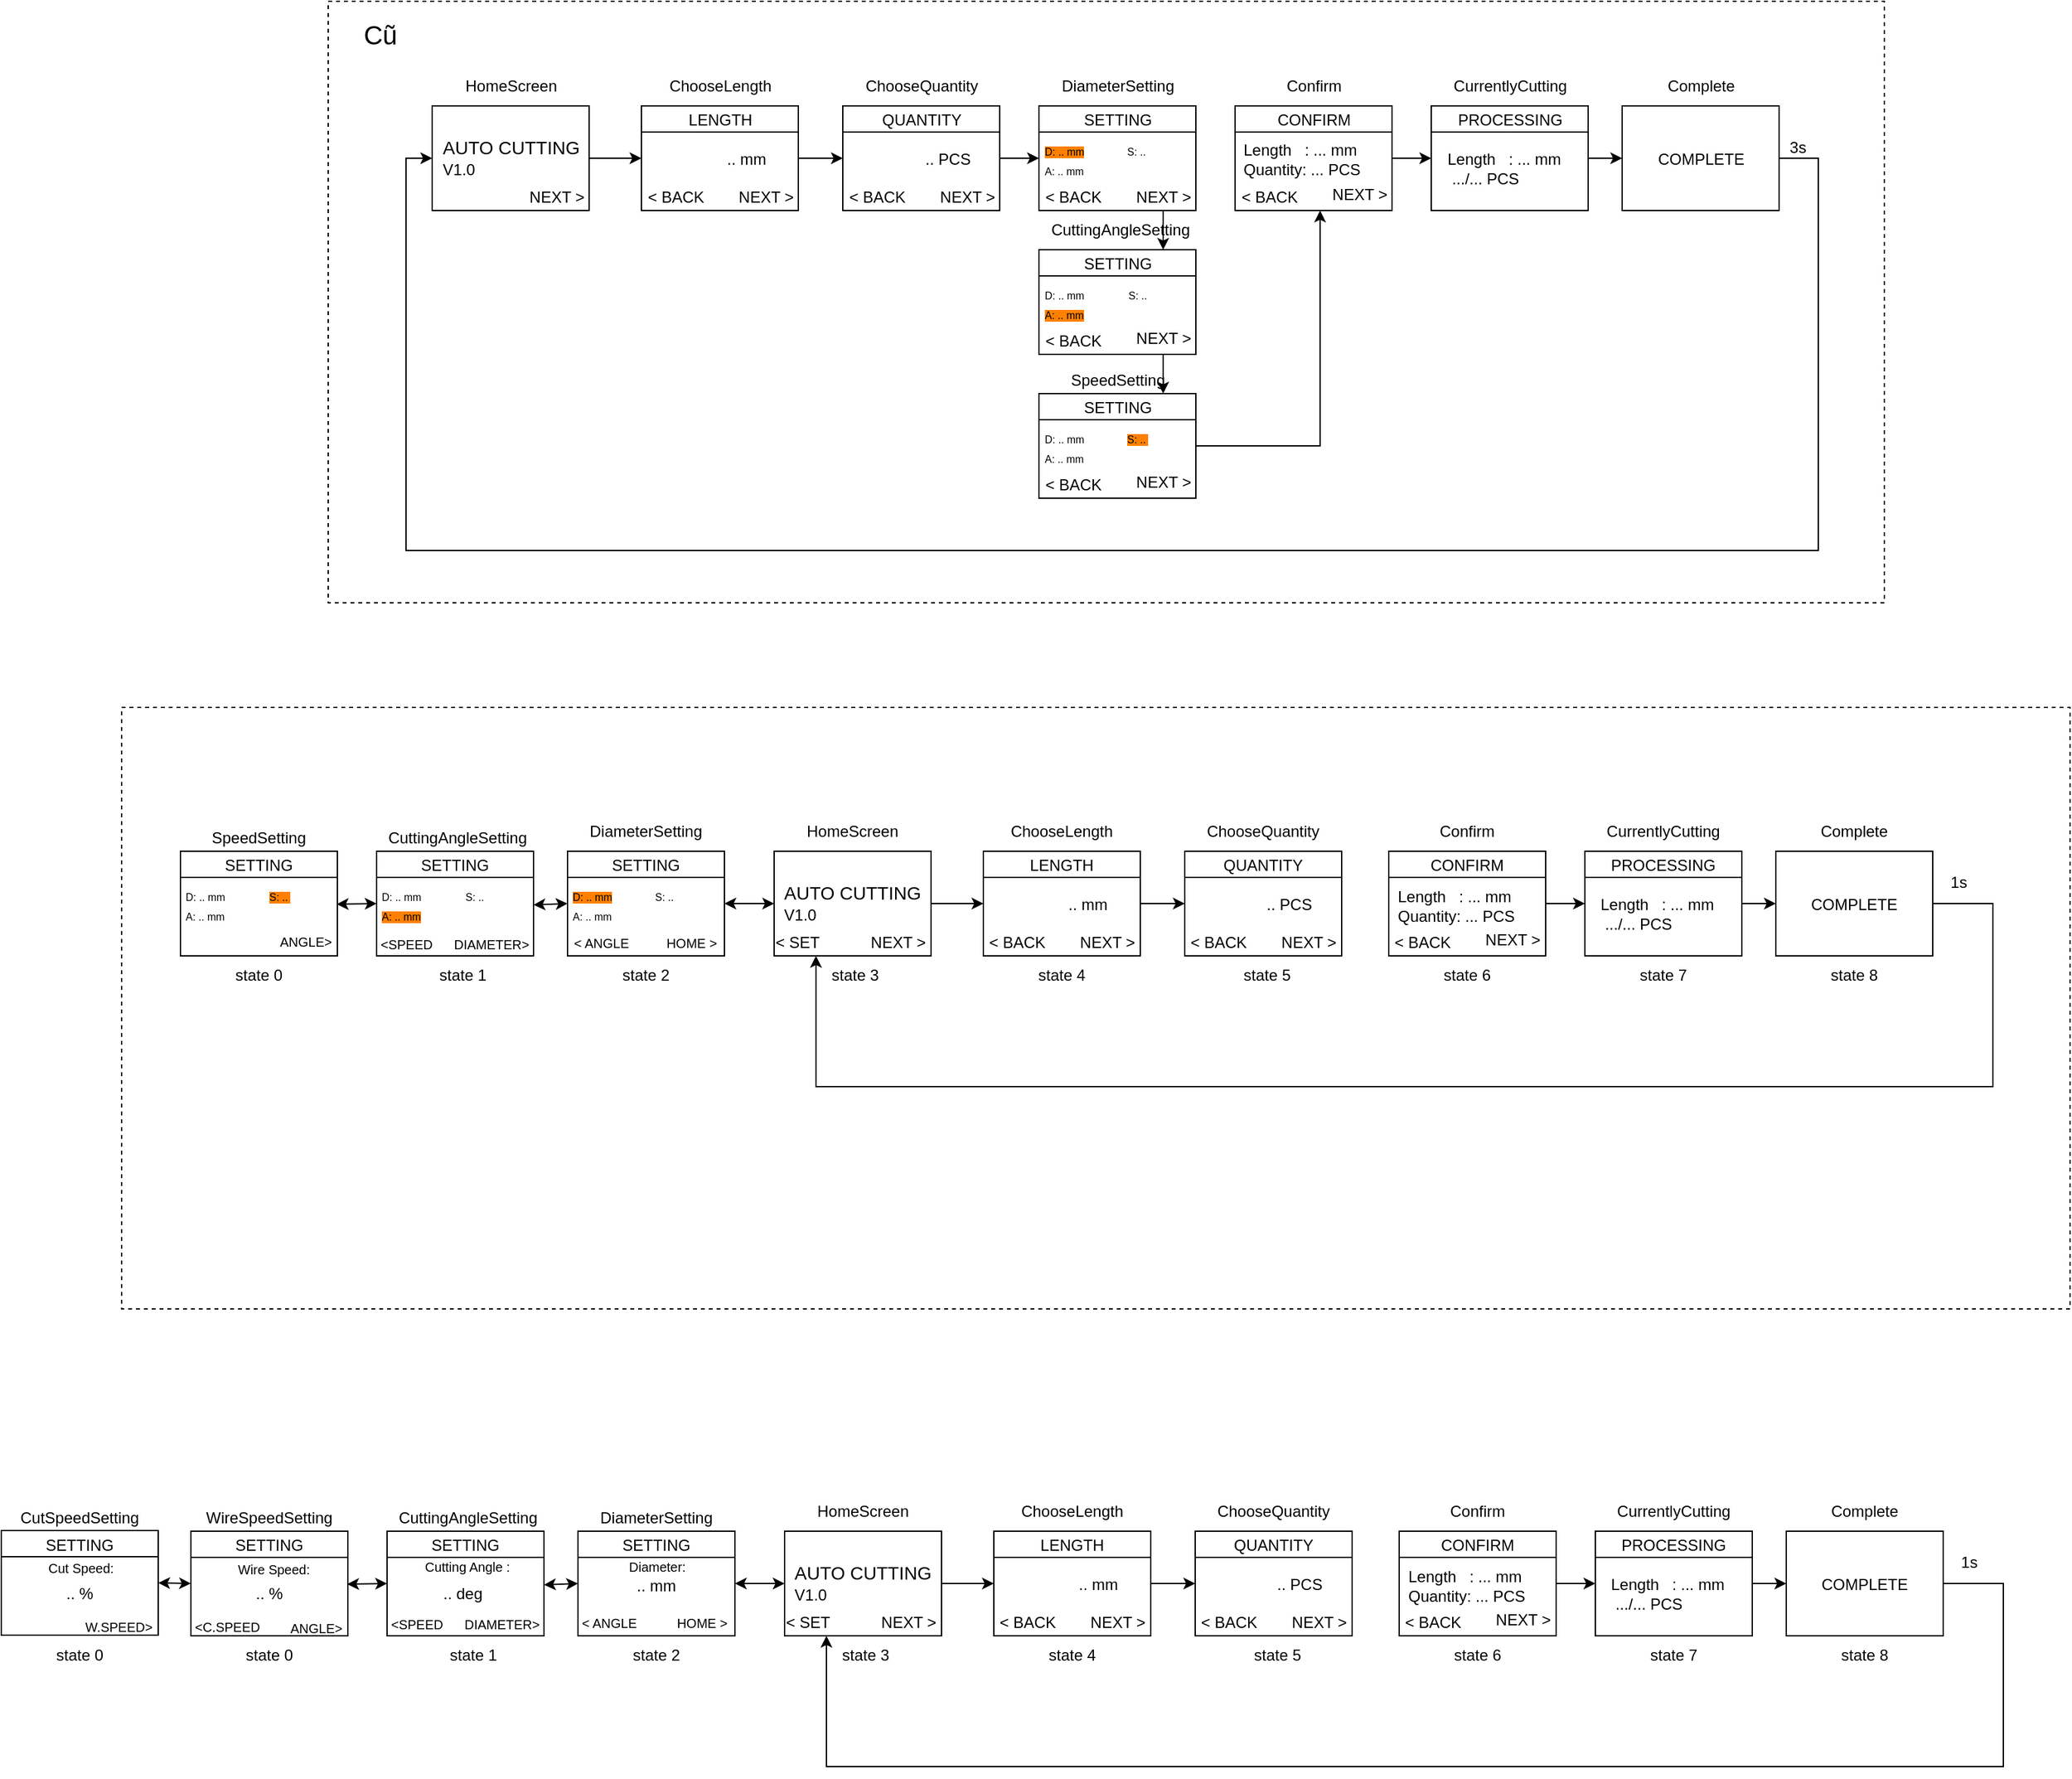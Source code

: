 <mxfile version="21.2.1" type="device">
  <diagram name="Trang-1" id="C9aAwTMG9WCna9EmUMCr">
    <mxGraphModel dx="2330" dy="353" grid="1" gridSize="10" guides="1" tooltips="1" connect="1" arrows="1" fold="1" page="1" pageScale="1" pageWidth="1654" pageHeight="1169" math="0" shadow="0">
      <root>
        <mxCell id="0" />
        <mxCell id="1" parent="0" />
        <mxCell id="0Egxr5-B9sbUrUBCtfe9-1" value="" style="rounded=0;whiteSpace=wrap;html=1;dashed=1;fillColor=none;" parent="1" vertex="1">
          <mxGeometry x="240" y="20" width="1190" height="460" as="geometry" />
        </mxCell>
        <mxCell id="0Egxr5-B9sbUrUBCtfe9-3" value="" style="rounded=0;whiteSpace=wrap;html=1;dashed=1;fillColor=none;" parent="1" vertex="1">
          <mxGeometry x="82" y="560" width="1490" height="460" as="geometry" />
        </mxCell>
        <mxCell id="72HqIzuM232NBAquBINw-82" style="edgeStyle=orthogonalEdgeStyle;rounded=0;orthogonalLoop=1;jettySize=auto;html=1;entryX=0;entryY=0.5;entryDx=0;entryDy=0;fontSize=8;" parent="1" source="72HqIzuM232NBAquBINw-1" target="72HqIzuM232NBAquBINw-8" edge="1">
          <mxGeometry relative="1" as="geometry" />
        </mxCell>
        <mxCell id="72HqIzuM232NBAquBINw-1" value="" style="rounded=0;whiteSpace=wrap;html=1;" parent="1" vertex="1">
          <mxGeometry x="319.5" y="100" width="120" height="80" as="geometry" />
        </mxCell>
        <mxCell id="72HqIzuM232NBAquBINw-4" value="HomeScreen" style="text;html=1;strokeColor=none;fillColor=none;align=center;verticalAlign=middle;whiteSpace=wrap;rounded=0;" parent="1" vertex="1">
          <mxGeometry x="349.5" y="70" width="60" height="30" as="geometry" />
        </mxCell>
        <mxCell id="72HqIzuM232NBAquBINw-5" value="&lt;font style=&quot;font-size: 14px;&quot;&gt;AUTO CUTTING&lt;/font&gt;" style="text;html=1;strokeColor=none;fillColor=none;align=center;verticalAlign=middle;whiteSpace=wrap;rounded=0;" parent="1" vertex="1">
          <mxGeometry x="324.5" y="109" width="110" height="46" as="geometry" />
        </mxCell>
        <mxCell id="72HqIzuM232NBAquBINw-7" value="NEXT &amp;gt;" style="text;html=1;strokeColor=none;fillColor=none;align=center;verticalAlign=middle;whiteSpace=wrap;rounded=0;" parent="1" vertex="1">
          <mxGeometry x="384.5" y="155" width="60" height="30" as="geometry" />
        </mxCell>
        <mxCell id="72HqIzuM232NBAquBINw-83" style="edgeStyle=orthogonalEdgeStyle;rounded=0;orthogonalLoop=1;jettySize=auto;html=1;entryX=0;entryY=0.5;entryDx=0;entryDy=0;fontSize=8;" parent="1" source="72HqIzuM232NBAquBINw-8" target="72HqIzuM232NBAquBINw-15" edge="1">
          <mxGeometry relative="1" as="geometry" />
        </mxCell>
        <mxCell id="72HqIzuM232NBAquBINw-8" value="" style="rounded=0;whiteSpace=wrap;html=1;" parent="1" vertex="1">
          <mxGeometry x="479.5" y="100" width="120" height="80" as="geometry" />
        </mxCell>
        <mxCell id="72HqIzuM232NBAquBINw-9" value="ChooseLength" style="text;html=1;strokeColor=none;fillColor=none;align=center;verticalAlign=middle;whiteSpace=wrap;rounded=0;" parent="1" vertex="1">
          <mxGeometry x="509.5" y="70" width="60" height="30" as="geometry" />
        </mxCell>
        <mxCell id="72HqIzuM232NBAquBINw-10" value="LENGTH" style="text;html=1;strokeColor=none;fillColor=none;align=center;verticalAlign=middle;whiteSpace=wrap;rounded=0;" parent="1" vertex="1">
          <mxGeometry x="489.5" y="96" width="100" height="30" as="geometry" />
        </mxCell>
        <mxCell id="72HqIzuM232NBAquBINw-11" value="" style="endArrow=none;html=1;rounded=0;exitX=0;exitY=0.25;exitDx=0;exitDy=0;entryX=1;entryY=0.25;entryDx=0;entryDy=0;" parent="1" source="72HqIzuM232NBAquBINw-8" target="72HqIzuM232NBAquBINw-8" edge="1">
          <mxGeometry width="50" height="50" relative="1" as="geometry">
            <mxPoint x="539.5" y="170" as="sourcePoint" />
            <mxPoint x="589.5" y="120" as="targetPoint" />
          </mxGeometry>
        </mxCell>
        <mxCell id="72HqIzuM232NBAquBINw-12" value="NEXT &amp;gt;" style="text;html=1;strokeColor=none;fillColor=none;align=center;verticalAlign=middle;whiteSpace=wrap;rounded=0;" parent="1" vertex="1">
          <mxGeometry x="544.5" y="155" width="60" height="30" as="geometry" />
        </mxCell>
        <mxCell id="72HqIzuM232NBAquBINw-13" value=".. mm" style="text;html=1;strokeColor=none;fillColor=none;align=center;verticalAlign=middle;whiteSpace=wrap;rounded=0;" parent="1" vertex="1">
          <mxGeometry x="529.5" y="126" width="60" height="30" as="geometry" />
        </mxCell>
        <mxCell id="72HqIzuM232NBAquBINw-14" value="&amp;lt; BACK" style="text;html=1;strokeColor=none;fillColor=none;align=center;verticalAlign=middle;whiteSpace=wrap;rounded=0;" parent="1" vertex="1">
          <mxGeometry x="475.5" y="155" width="60" height="30" as="geometry" />
        </mxCell>
        <mxCell id="72HqIzuM232NBAquBINw-84" style="edgeStyle=orthogonalEdgeStyle;rounded=0;orthogonalLoop=1;jettySize=auto;html=1;entryX=0;entryY=0.5;entryDx=0;entryDy=0;fontSize=8;" parent="1" source="72HqIzuM232NBAquBINw-15" target="72HqIzuM232NBAquBINw-22" edge="1">
          <mxGeometry relative="1" as="geometry" />
        </mxCell>
        <mxCell id="72HqIzuM232NBAquBINw-15" value="" style="rounded=0;whiteSpace=wrap;html=1;" parent="1" vertex="1">
          <mxGeometry x="633.5" y="100" width="120" height="80" as="geometry" />
        </mxCell>
        <mxCell id="72HqIzuM232NBAquBINw-16" value="ChooseQuantity" style="text;html=1;strokeColor=none;fillColor=none;align=center;verticalAlign=middle;whiteSpace=wrap;rounded=0;" parent="1" vertex="1">
          <mxGeometry x="663.5" y="70" width="60" height="30" as="geometry" />
        </mxCell>
        <mxCell id="72HqIzuM232NBAquBINw-17" value="QUANTITY" style="text;html=1;strokeColor=none;fillColor=none;align=center;verticalAlign=middle;whiteSpace=wrap;rounded=0;" parent="1" vertex="1">
          <mxGeometry x="643.5" y="96" width="100" height="30" as="geometry" />
        </mxCell>
        <mxCell id="72HqIzuM232NBAquBINw-18" value="" style="endArrow=none;html=1;rounded=0;exitX=0;exitY=0.25;exitDx=0;exitDy=0;entryX=1;entryY=0.25;entryDx=0;entryDy=0;" parent="1" source="72HqIzuM232NBAquBINw-15" target="72HqIzuM232NBAquBINw-15" edge="1">
          <mxGeometry width="50" height="50" relative="1" as="geometry">
            <mxPoint x="693.5" y="170" as="sourcePoint" />
            <mxPoint x="743.5" y="120" as="targetPoint" />
          </mxGeometry>
        </mxCell>
        <mxCell id="72HqIzuM232NBAquBINw-19" value="NEXT &amp;gt;" style="text;html=1;strokeColor=none;fillColor=none;align=center;verticalAlign=middle;whiteSpace=wrap;rounded=0;" parent="1" vertex="1">
          <mxGeometry x="698.5" y="155" width="60" height="30" as="geometry" />
        </mxCell>
        <mxCell id="72HqIzuM232NBAquBINw-20" value=".. PCS" style="text;html=1;strokeColor=none;fillColor=none;align=center;verticalAlign=middle;whiteSpace=wrap;rounded=0;" parent="1" vertex="1">
          <mxGeometry x="683.5" y="126" width="60" height="30" as="geometry" />
        </mxCell>
        <mxCell id="72HqIzuM232NBAquBINw-21" value="&amp;lt; BACK" style="text;html=1;strokeColor=none;fillColor=none;align=center;verticalAlign=middle;whiteSpace=wrap;rounded=0;" parent="1" vertex="1">
          <mxGeometry x="629.5" y="155" width="60" height="30" as="geometry" />
        </mxCell>
        <mxCell id="72HqIzuM232NBAquBINw-22" value="" style="rounded=0;whiteSpace=wrap;html=1;" parent="1" vertex="1">
          <mxGeometry x="783.5" y="100" width="120" height="80" as="geometry" />
        </mxCell>
        <mxCell id="72HqIzuM232NBAquBINw-23" value="DiameterSetting" style="text;html=1;strokeColor=none;fillColor=none;align=center;verticalAlign=middle;whiteSpace=wrap;rounded=0;" parent="1" vertex="1">
          <mxGeometry x="813.5" y="70" width="60" height="30" as="geometry" />
        </mxCell>
        <mxCell id="72HqIzuM232NBAquBINw-24" value="SETTING" style="text;html=1;strokeColor=none;fillColor=none;align=center;verticalAlign=middle;whiteSpace=wrap;rounded=0;" parent="1" vertex="1">
          <mxGeometry x="793.5" y="96" width="100" height="30" as="geometry" />
        </mxCell>
        <mxCell id="72HqIzuM232NBAquBINw-25" value="" style="endArrow=none;html=1;rounded=0;exitX=0;exitY=0.25;exitDx=0;exitDy=0;entryX=1;entryY=0.25;entryDx=0;entryDy=0;" parent="1" source="72HqIzuM232NBAquBINw-22" target="72HqIzuM232NBAquBINw-22" edge="1">
          <mxGeometry width="50" height="50" relative="1" as="geometry">
            <mxPoint x="843.5" y="170" as="sourcePoint" />
            <mxPoint x="893.5" y="120" as="targetPoint" />
          </mxGeometry>
        </mxCell>
        <mxCell id="72HqIzuM232NBAquBINw-85" style="edgeStyle=orthogonalEdgeStyle;rounded=0;orthogonalLoop=1;jettySize=auto;html=1;entryX=0.85;entryY=0.133;entryDx=0;entryDy=0;entryPerimeter=0;fontSize=8;" parent="1" target="72HqIzuM232NBAquBINw-31" edge="1">
          <mxGeometry relative="1" as="geometry">
            <mxPoint x="878.5" y="180" as="sourcePoint" />
          </mxGeometry>
        </mxCell>
        <mxCell id="72HqIzuM232NBAquBINw-26" value="NEXT &amp;gt;" style="text;html=1;strokeColor=none;fillColor=none;align=center;verticalAlign=middle;whiteSpace=wrap;rounded=0;" parent="1" vertex="1">
          <mxGeometry x="848.5" y="155" width="60" height="30" as="geometry" />
        </mxCell>
        <mxCell id="72HqIzuM232NBAquBINw-27" value="&lt;font style=&quot;font-size: 8px;&quot;&gt;&lt;span style=&quot;background-color: rgb(255, 128, 0);&quot;&gt;D: .. mm&lt;br&gt;&lt;/span&gt;A: .. mm&lt;br&gt;&lt;/font&gt;" style="text;html=1;align=left;verticalAlign=middle;whiteSpace=wrap;rounded=0;" parent="1" vertex="1">
          <mxGeometry x="785.5" y="121.5" width="54" height="39" as="geometry" />
        </mxCell>
        <mxCell id="72HqIzuM232NBAquBINw-28" value="&amp;lt; BACK" style="text;html=1;strokeColor=none;fillColor=none;align=center;verticalAlign=middle;whiteSpace=wrap;rounded=0;" parent="1" vertex="1">
          <mxGeometry x="779.5" y="155" width="60" height="30" as="geometry" />
        </mxCell>
        <mxCell id="72HqIzuM232NBAquBINw-29" value="" style="rounded=0;whiteSpace=wrap;html=1;" parent="1" vertex="1">
          <mxGeometry x="783.5" y="210" width="120" height="80" as="geometry" />
        </mxCell>
        <mxCell id="72HqIzuM232NBAquBINw-30" value="CuttingAngleSetting" style="text;html=1;strokeColor=none;fillColor=none;align=center;verticalAlign=middle;whiteSpace=wrap;rounded=0;" parent="1" vertex="1">
          <mxGeometry x="787.5" y="180" width="116" height="30" as="geometry" />
        </mxCell>
        <mxCell id="72HqIzuM232NBAquBINw-31" value="SETTING" style="text;html=1;strokeColor=none;fillColor=none;align=center;verticalAlign=middle;whiteSpace=wrap;rounded=0;" parent="1" vertex="1">
          <mxGeometry x="793.5" y="206" width="100" height="30" as="geometry" />
        </mxCell>
        <mxCell id="72HqIzuM232NBAquBINw-32" value="" style="endArrow=none;html=1;rounded=0;exitX=0;exitY=0.25;exitDx=0;exitDy=0;entryX=1;entryY=0.25;entryDx=0;entryDy=0;" parent="1" source="72HqIzuM232NBAquBINw-29" target="72HqIzuM232NBAquBINw-29" edge="1">
          <mxGeometry width="50" height="50" relative="1" as="geometry">
            <mxPoint x="843.5" y="280" as="sourcePoint" />
            <mxPoint x="893.5" y="230" as="targetPoint" />
          </mxGeometry>
        </mxCell>
        <mxCell id="72HqIzuM232NBAquBINw-33" value="NEXT &amp;gt;" style="text;html=1;strokeColor=none;fillColor=none;align=center;verticalAlign=middle;whiteSpace=wrap;rounded=0;" parent="1" vertex="1">
          <mxGeometry x="848.5" y="265" width="60" height="25" as="geometry" />
        </mxCell>
        <mxCell id="72HqIzuM232NBAquBINw-34" value="&lt;font style=&quot;font-size: 8px;&quot;&gt;&lt;span style=&quot;background-color: rgb(255, 255, 255);&quot;&gt;D: .. mm&lt;/span&gt;&lt;br&gt;&lt;span style=&quot;background-color: rgb(255, 128, 0);&quot;&gt;A: .. mm&lt;/span&gt;&lt;br&gt;&lt;/font&gt;" style="text;html=1;align=left;verticalAlign=middle;whiteSpace=wrap;rounded=0;" parent="1" vertex="1">
          <mxGeometry x="785.5" y="231" width="60" height="39" as="geometry" />
        </mxCell>
        <mxCell id="72HqIzuM232NBAquBINw-35" value="&amp;lt; BACK" style="text;html=1;strokeColor=none;fillColor=none;align=center;verticalAlign=middle;whiteSpace=wrap;rounded=0;" parent="1" vertex="1">
          <mxGeometry x="779.5" y="265" width="60" height="30" as="geometry" />
        </mxCell>
        <mxCell id="72HqIzuM232NBAquBINw-91" style="edgeStyle=orthogonalEdgeStyle;rounded=0;orthogonalLoop=1;jettySize=auto;html=1;fontSize=8;entryX=0;entryY=1;entryDx=0;entryDy=0;" parent="1" source="72HqIzuM232NBAquBINw-36" target="72HqIzuM232NBAquBINw-58" edge="1">
          <mxGeometry relative="1" as="geometry">
            <mxPoint x="999.5" y="201.163" as="targetPoint" />
          </mxGeometry>
        </mxCell>
        <mxCell id="72HqIzuM232NBAquBINw-36" value="" style="rounded=0;whiteSpace=wrap;html=1;" parent="1" vertex="1">
          <mxGeometry x="783.5" y="320" width="120" height="80" as="geometry" />
        </mxCell>
        <mxCell id="72HqIzuM232NBAquBINw-37" value="SpeedSetting" style="text;html=1;strokeColor=none;fillColor=none;align=center;verticalAlign=middle;whiteSpace=wrap;rounded=0;" parent="1" vertex="1">
          <mxGeometry x="813.5" y="295" width="60" height="30" as="geometry" />
        </mxCell>
        <mxCell id="72HqIzuM232NBAquBINw-38" value="SETTING" style="text;html=1;strokeColor=none;fillColor=none;align=center;verticalAlign=middle;whiteSpace=wrap;rounded=0;" parent="1" vertex="1">
          <mxGeometry x="793.5" y="316" width="100" height="30" as="geometry" />
        </mxCell>
        <mxCell id="72HqIzuM232NBAquBINw-39" value="" style="endArrow=none;html=1;rounded=0;exitX=0;exitY=0.25;exitDx=0;exitDy=0;entryX=1;entryY=0.25;entryDx=0;entryDy=0;" parent="1" source="72HqIzuM232NBAquBINw-36" target="72HqIzuM232NBAquBINw-36" edge="1">
          <mxGeometry width="50" height="50" relative="1" as="geometry">
            <mxPoint x="843.5" y="390" as="sourcePoint" />
            <mxPoint x="893.5" y="340" as="targetPoint" />
          </mxGeometry>
        </mxCell>
        <mxCell id="72HqIzuM232NBAquBINw-40" value="NEXT &amp;gt;" style="text;html=1;strokeColor=none;fillColor=none;align=center;verticalAlign=middle;whiteSpace=wrap;rounded=0;" parent="1" vertex="1">
          <mxGeometry x="848.5" y="375" width="60" height="25" as="geometry" />
        </mxCell>
        <mxCell id="72HqIzuM232NBAquBINw-41" value="&lt;font style=&quot;font-size: 8px;&quot;&gt;&lt;span style=&quot;background-color: rgb(255, 255, 255);&quot;&gt;D: .. mm&lt;br&gt;A: .. mm&lt;/span&gt;&lt;br&gt;&lt;/font&gt;" style="text;html=1;align=left;verticalAlign=middle;whiteSpace=wrap;rounded=0;" parent="1" vertex="1">
          <mxGeometry x="785.5" y="341" width="60" height="39" as="geometry" />
        </mxCell>
        <mxCell id="72HqIzuM232NBAquBINw-42" value="&amp;lt; BACK" style="text;html=1;strokeColor=none;fillColor=none;align=center;verticalAlign=middle;whiteSpace=wrap;rounded=0;" parent="1" vertex="1">
          <mxGeometry x="779.5" y="375" width="60" height="30" as="geometry" />
        </mxCell>
        <mxCell id="72HqIzuM232NBAquBINw-43" value="&lt;font style=&quot;font-size: 8px;&quot;&gt;&lt;span style=&quot;background-color: rgb(255, 255, 255);&quot;&gt;S: ..&amp;nbsp;&lt;/span&gt;&lt;br&gt;&lt;br&gt;&lt;/font&gt;" style="text;html=1;align=left;verticalAlign=middle;whiteSpace=wrap;rounded=0;" parent="1" vertex="1">
          <mxGeometry x="848.5" y="121.5" width="54" height="39" as="geometry" />
        </mxCell>
        <mxCell id="72HqIzuM232NBAquBINw-44" value="&lt;font style=&quot;font-size: 8px;&quot;&gt;&lt;span style=&quot;background-color: rgb(255, 255, 255);&quot;&gt;S: ..&amp;nbsp;&lt;/span&gt;&lt;br&gt;&lt;br&gt;&lt;/font&gt;" style="text;html=1;align=left;verticalAlign=middle;whiteSpace=wrap;rounded=0;" parent="1" vertex="1">
          <mxGeometry x="849.5" y="231.5" width="54" height="39" as="geometry" />
        </mxCell>
        <mxCell id="72HqIzuM232NBAquBINw-45" value="&lt;font style=&quot;font-size: 8px;&quot;&gt;&lt;span style=&quot;background-color: rgb(255, 128, 0);&quot;&gt;S: ..&amp;nbsp;&lt;/span&gt;&lt;br&gt;&lt;br&gt;&lt;/font&gt;" style="text;html=1;align=left;verticalAlign=middle;whiteSpace=wrap;rounded=0;" parent="1" vertex="1">
          <mxGeometry x="849" y="341" width="54" height="39" as="geometry" />
        </mxCell>
        <mxCell id="72HqIzuM232NBAquBINw-92" style="edgeStyle=orthogonalEdgeStyle;rounded=0;orthogonalLoop=1;jettySize=auto;html=1;entryX=0;entryY=0.5;entryDx=0;entryDy=0;fontSize=8;" parent="1" source="72HqIzuM232NBAquBINw-54" target="72HqIzuM232NBAquBINw-74" edge="1">
          <mxGeometry relative="1" as="geometry" />
        </mxCell>
        <mxCell id="72HqIzuM232NBAquBINw-54" value="" style="rounded=0;whiteSpace=wrap;html=1;" parent="1" vertex="1">
          <mxGeometry x="933.5" y="100" width="120" height="80" as="geometry" />
        </mxCell>
        <mxCell id="72HqIzuM232NBAquBINw-55" value="Confirm" style="text;html=1;strokeColor=none;fillColor=none;align=center;verticalAlign=middle;whiteSpace=wrap;rounded=0;" parent="1" vertex="1">
          <mxGeometry x="963.5" y="70" width="60" height="30" as="geometry" />
        </mxCell>
        <mxCell id="72HqIzuM232NBAquBINw-56" value="CONFIRM" style="text;html=1;strokeColor=none;fillColor=none;align=center;verticalAlign=middle;whiteSpace=wrap;rounded=0;" parent="1" vertex="1">
          <mxGeometry x="943.5" y="96" width="100" height="30" as="geometry" />
        </mxCell>
        <mxCell id="72HqIzuM232NBAquBINw-57" value="" style="endArrow=none;html=1;rounded=0;exitX=0;exitY=0.25;exitDx=0;exitDy=0;entryX=1;entryY=0.25;entryDx=0;entryDy=0;" parent="1" source="72HqIzuM232NBAquBINw-54" target="72HqIzuM232NBAquBINw-54" edge="1">
          <mxGeometry width="50" height="50" relative="1" as="geometry">
            <mxPoint x="993.5" y="170" as="sourcePoint" />
            <mxPoint x="1043.5" y="120" as="targetPoint" />
          </mxGeometry>
        </mxCell>
        <mxCell id="72HqIzuM232NBAquBINw-58" value="NEXT &amp;gt;" style="text;html=1;strokeColor=none;fillColor=none;align=center;verticalAlign=middle;whiteSpace=wrap;rounded=0;" parent="1" vertex="1">
          <mxGeometry x="998.5" y="155" width="60" height="25" as="geometry" />
        </mxCell>
        <mxCell id="72HqIzuM232NBAquBINw-59" value="&lt;div style=&quot;&quot;&gt;Length&amp;nbsp; &amp;nbsp;: ... mm&lt;br&gt;Quantity: ... PCS&lt;/div&gt;" style="text;html=1;strokeColor=none;fillColor=none;align=left;verticalAlign=middle;whiteSpace=wrap;rounded=0;" parent="1" vertex="1">
          <mxGeometry x="938" y="119" width="111" height="44" as="geometry" />
        </mxCell>
        <mxCell id="72HqIzuM232NBAquBINw-60" value="&amp;lt; BACK" style="text;html=1;strokeColor=none;fillColor=none;align=center;verticalAlign=middle;whiteSpace=wrap;rounded=0;" parent="1" vertex="1">
          <mxGeometry x="929.5" y="155" width="60" height="30" as="geometry" />
        </mxCell>
        <mxCell id="72HqIzuM232NBAquBINw-95" style="edgeStyle=orthogonalEdgeStyle;rounded=0;orthogonalLoop=1;jettySize=auto;html=1;entryX=0;entryY=0.5;entryDx=0;entryDy=0;fontSize=8;" parent="1" source="72HqIzuM232NBAquBINw-62" target="72HqIzuM232NBAquBINw-1" edge="1">
          <mxGeometry relative="1" as="geometry">
            <Array as="points">
              <mxPoint x="1379.5" y="140" />
              <mxPoint x="1379.5" y="440" />
              <mxPoint x="299.5" y="440" />
              <mxPoint x="299.5" y="140" />
            </Array>
          </mxGeometry>
        </mxCell>
        <mxCell id="72HqIzuM232NBAquBINw-62" value="" style="rounded=0;whiteSpace=wrap;html=1;" parent="1" vertex="1">
          <mxGeometry x="1229.5" y="100" width="120" height="80" as="geometry" />
        </mxCell>
        <mxCell id="72HqIzuM232NBAquBINw-63" value="Complete" style="text;html=1;strokeColor=none;fillColor=none;align=center;verticalAlign=middle;whiteSpace=wrap;rounded=0;" parent="1" vertex="1">
          <mxGeometry x="1259.5" y="70" width="60" height="30" as="geometry" />
        </mxCell>
        <mxCell id="72HqIzuM232NBAquBINw-64" value="COMPLETE" style="text;html=1;strokeColor=none;fillColor=none;align=center;verticalAlign=middle;whiteSpace=wrap;rounded=0;" parent="1" vertex="1">
          <mxGeometry x="1239.5" y="126" width="100" height="30" as="geometry" />
        </mxCell>
        <mxCell id="72HqIzuM232NBAquBINw-93" style="edgeStyle=orthogonalEdgeStyle;rounded=0;orthogonalLoop=1;jettySize=auto;html=1;entryX=0;entryY=0.5;entryDx=0;entryDy=0;fontSize=8;" parent="1" source="72HqIzuM232NBAquBINw-74" target="72HqIzuM232NBAquBINw-62" edge="1">
          <mxGeometry relative="1" as="geometry" />
        </mxCell>
        <mxCell id="72HqIzuM232NBAquBINw-74" value="" style="rounded=0;whiteSpace=wrap;html=1;" parent="1" vertex="1">
          <mxGeometry x="1083.5" y="100" width="120" height="80" as="geometry" />
        </mxCell>
        <mxCell id="72HqIzuM232NBAquBINw-75" value="CurrentlyCutting" style="text;html=1;strokeColor=none;fillColor=none;align=center;verticalAlign=middle;whiteSpace=wrap;rounded=0;" parent="1" vertex="1">
          <mxGeometry x="1113.5" y="70" width="60" height="30" as="geometry" />
        </mxCell>
        <mxCell id="72HqIzuM232NBAquBINw-76" value="PROCESSING" style="text;html=1;strokeColor=none;fillColor=none;align=center;verticalAlign=middle;whiteSpace=wrap;rounded=0;" parent="1" vertex="1">
          <mxGeometry x="1093.5" y="96" width="100" height="30" as="geometry" />
        </mxCell>
        <mxCell id="72HqIzuM232NBAquBINw-77" value="" style="endArrow=none;html=1;rounded=0;exitX=0;exitY=0.25;exitDx=0;exitDy=0;entryX=1;entryY=0.25;entryDx=0;entryDy=0;" parent="1" source="72HqIzuM232NBAquBINw-74" target="72HqIzuM232NBAquBINw-74" edge="1">
          <mxGeometry width="50" height="50" relative="1" as="geometry">
            <mxPoint x="1143.5" y="170" as="sourcePoint" />
            <mxPoint x="1193.5" y="120" as="targetPoint" />
          </mxGeometry>
        </mxCell>
        <mxCell id="72HqIzuM232NBAquBINw-79" value="&lt;div style=&quot;&quot;&gt;Length&amp;nbsp; &amp;nbsp;: ... mm&lt;br&gt;&amp;nbsp;.../... PCS&lt;/div&gt;" style="text;html=1;strokeColor=none;fillColor=none;align=left;verticalAlign=middle;whiteSpace=wrap;rounded=0;" parent="1" vertex="1">
          <mxGeometry x="1093.5" y="126" width="111" height="44" as="geometry" />
        </mxCell>
        <mxCell id="72HqIzuM232NBAquBINw-90" value="" style="endArrow=classic;html=1;rounded=0;fontSize=8;exitX=0.5;exitY=1;exitDx=0;exitDy=0;" parent="1" source="72HqIzuM232NBAquBINw-33" edge="1">
          <mxGeometry width="50" height="50" relative="1" as="geometry">
            <mxPoint x="919.5" y="320" as="sourcePoint" />
            <mxPoint x="878.5" y="320" as="targetPoint" />
          </mxGeometry>
        </mxCell>
        <mxCell id="72HqIzuM232NBAquBINw-96" value="&lt;font style=&quot;font-size: 12px;&quot;&gt;3s&lt;/font&gt;" style="text;html=1;strokeColor=none;fillColor=none;align=center;verticalAlign=middle;whiteSpace=wrap;rounded=0;fontSize=8;" parent="1" vertex="1">
          <mxGeometry x="1333.5" y="117" width="60" height="30" as="geometry" />
        </mxCell>
        <mxCell id="72HqIzuM232NBAquBINw-97" value="&lt;font style=&quot;font-size: 12px;&quot;&gt;V1.0&lt;/font&gt;" style="text;html=1;strokeColor=none;fillColor=none;align=center;verticalAlign=middle;whiteSpace=wrap;rounded=0;fontSize=14;" parent="1" vertex="1">
          <mxGeometry x="309.5" y="133" width="60" height="30" as="geometry" />
        </mxCell>
        <mxCell id="mdiz8KePNMLaYf7aMfJe-1" style="edgeStyle=orthogonalEdgeStyle;rounded=0;orthogonalLoop=1;jettySize=auto;html=1;entryX=0;entryY=0.5;entryDx=0;entryDy=0;fontSize=8;" parent="1" source="mdiz8KePNMLaYf7aMfJe-2" target="mdiz8KePNMLaYf7aMfJe-7" edge="1">
          <mxGeometry relative="1" as="geometry" />
        </mxCell>
        <mxCell id="mdiz8KePNMLaYf7aMfJe-2" value="" style="rounded=0;whiteSpace=wrap;html=1;" parent="1" vertex="1">
          <mxGeometry x="581" y="670" width="120" height="80" as="geometry" />
        </mxCell>
        <mxCell id="mdiz8KePNMLaYf7aMfJe-3" value="HomeScreen" style="text;html=1;strokeColor=none;fillColor=none;align=center;verticalAlign=middle;whiteSpace=wrap;rounded=0;" parent="1" vertex="1">
          <mxGeometry x="611" y="640" width="60" height="30" as="geometry" />
        </mxCell>
        <mxCell id="mdiz8KePNMLaYf7aMfJe-4" value="&lt;font style=&quot;font-size: 14px;&quot;&gt;AUTO CUTTING&lt;/font&gt;" style="text;html=1;strokeColor=none;fillColor=none;align=center;verticalAlign=middle;whiteSpace=wrap;rounded=0;" parent="1" vertex="1">
          <mxGeometry x="586" y="679" width="110" height="46" as="geometry" />
        </mxCell>
        <mxCell id="mdiz8KePNMLaYf7aMfJe-5" value="NEXT &amp;gt;" style="text;html=1;strokeColor=none;fillColor=none;align=center;verticalAlign=middle;whiteSpace=wrap;rounded=0;" parent="1" vertex="1">
          <mxGeometry x="646" y="725" width="60" height="30" as="geometry" />
        </mxCell>
        <mxCell id="mdiz8KePNMLaYf7aMfJe-6" style="edgeStyle=orthogonalEdgeStyle;rounded=0;orthogonalLoop=1;jettySize=auto;html=1;entryX=0;entryY=0.5;entryDx=0;entryDy=0;fontSize=8;" parent="1" source="mdiz8KePNMLaYf7aMfJe-7" target="mdiz8KePNMLaYf7aMfJe-15" edge="1">
          <mxGeometry relative="1" as="geometry" />
        </mxCell>
        <mxCell id="mdiz8KePNMLaYf7aMfJe-7" value="" style="rounded=0;whiteSpace=wrap;html=1;" parent="1" vertex="1">
          <mxGeometry x="741" y="670" width="120" height="80" as="geometry" />
        </mxCell>
        <mxCell id="mdiz8KePNMLaYf7aMfJe-8" value="ChooseLength" style="text;html=1;strokeColor=none;fillColor=none;align=center;verticalAlign=middle;whiteSpace=wrap;rounded=0;" parent="1" vertex="1">
          <mxGeometry x="771" y="640" width="60" height="30" as="geometry" />
        </mxCell>
        <mxCell id="mdiz8KePNMLaYf7aMfJe-9" value="LENGTH" style="text;html=1;strokeColor=none;fillColor=none;align=center;verticalAlign=middle;whiteSpace=wrap;rounded=0;" parent="1" vertex="1">
          <mxGeometry x="751" y="666" width="100" height="30" as="geometry" />
        </mxCell>
        <mxCell id="mdiz8KePNMLaYf7aMfJe-10" value="" style="endArrow=none;html=1;rounded=0;exitX=0;exitY=0.25;exitDx=0;exitDy=0;entryX=1;entryY=0.25;entryDx=0;entryDy=0;" parent="1" source="mdiz8KePNMLaYf7aMfJe-7" target="mdiz8KePNMLaYf7aMfJe-7" edge="1">
          <mxGeometry width="50" height="50" relative="1" as="geometry">
            <mxPoint x="801" y="740" as="sourcePoint" />
            <mxPoint x="851" y="690" as="targetPoint" />
          </mxGeometry>
        </mxCell>
        <mxCell id="mdiz8KePNMLaYf7aMfJe-11" value="NEXT &amp;gt;" style="text;html=1;strokeColor=none;fillColor=none;align=center;verticalAlign=middle;whiteSpace=wrap;rounded=0;" parent="1" vertex="1">
          <mxGeometry x="806" y="725" width="60" height="30" as="geometry" />
        </mxCell>
        <mxCell id="mdiz8KePNMLaYf7aMfJe-12" value=".. mm" style="text;html=1;strokeColor=none;fillColor=none;align=center;verticalAlign=middle;whiteSpace=wrap;rounded=0;" parent="1" vertex="1">
          <mxGeometry x="791" y="696" width="60" height="30" as="geometry" />
        </mxCell>
        <mxCell id="mdiz8KePNMLaYf7aMfJe-13" value="&amp;lt; BACK" style="text;html=1;strokeColor=none;fillColor=none;align=center;verticalAlign=middle;whiteSpace=wrap;rounded=0;" parent="1" vertex="1">
          <mxGeometry x="737" y="725" width="60" height="30" as="geometry" />
        </mxCell>
        <mxCell id="mdiz8KePNMLaYf7aMfJe-15" value="" style="rounded=0;whiteSpace=wrap;html=1;" parent="1" vertex="1">
          <mxGeometry x="895" y="670" width="120" height="80" as="geometry" />
        </mxCell>
        <mxCell id="mdiz8KePNMLaYf7aMfJe-16" value="ChooseQuantity" style="text;html=1;strokeColor=none;fillColor=none;align=center;verticalAlign=middle;whiteSpace=wrap;rounded=0;" parent="1" vertex="1">
          <mxGeometry x="925" y="640" width="60" height="30" as="geometry" />
        </mxCell>
        <mxCell id="mdiz8KePNMLaYf7aMfJe-17" value="QUANTITY" style="text;html=1;strokeColor=none;fillColor=none;align=center;verticalAlign=middle;whiteSpace=wrap;rounded=0;" parent="1" vertex="1">
          <mxGeometry x="905" y="666" width="100" height="30" as="geometry" />
        </mxCell>
        <mxCell id="mdiz8KePNMLaYf7aMfJe-18" value="" style="endArrow=none;html=1;rounded=0;exitX=0;exitY=0.25;exitDx=0;exitDy=0;entryX=1;entryY=0.25;entryDx=0;entryDy=0;" parent="1" source="mdiz8KePNMLaYf7aMfJe-15" target="mdiz8KePNMLaYf7aMfJe-15" edge="1">
          <mxGeometry width="50" height="50" relative="1" as="geometry">
            <mxPoint x="955" y="740" as="sourcePoint" />
            <mxPoint x="1005" y="690" as="targetPoint" />
          </mxGeometry>
        </mxCell>
        <mxCell id="mdiz8KePNMLaYf7aMfJe-19" value="NEXT &amp;gt;" style="text;html=1;strokeColor=none;fillColor=none;align=center;verticalAlign=middle;whiteSpace=wrap;rounded=0;" parent="1" vertex="1">
          <mxGeometry x="960" y="725" width="60" height="30" as="geometry" />
        </mxCell>
        <mxCell id="mdiz8KePNMLaYf7aMfJe-20" value=".. PCS" style="text;html=1;strokeColor=none;fillColor=none;align=center;verticalAlign=middle;whiteSpace=wrap;rounded=0;" parent="1" vertex="1">
          <mxGeometry x="945" y="696" width="60" height="30" as="geometry" />
        </mxCell>
        <mxCell id="mdiz8KePNMLaYf7aMfJe-21" value="&amp;lt; BACK" style="text;html=1;strokeColor=none;fillColor=none;align=center;verticalAlign=middle;whiteSpace=wrap;rounded=0;" parent="1" vertex="1">
          <mxGeometry x="891" y="725" width="60" height="30" as="geometry" />
        </mxCell>
        <mxCell id="mdiz8KePNMLaYf7aMfJe-22" value="" style="rounded=0;whiteSpace=wrap;html=1;" parent="1" vertex="1">
          <mxGeometry x="423" y="670" width="120" height="80" as="geometry" />
        </mxCell>
        <mxCell id="mdiz8KePNMLaYf7aMfJe-23" value="DiameterSetting" style="text;html=1;strokeColor=none;fillColor=none;align=center;verticalAlign=middle;whiteSpace=wrap;rounded=0;" parent="1" vertex="1">
          <mxGeometry x="453" y="640" width="60" height="30" as="geometry" />
        </mxCell>
        <mxCell id="mdiz8KePNMLaYf7aMfJe-24" value="SETTING" style="text;html=1;strokeColor=none;fillColor=none;align=center;verticalAlign=middle;whiteSpace=wrap;rounded=0;" parent="1" vertex="1">
          <mxGeometry x="433" y="666" width="100" height="30" as="geometry" />
        </mxCell>
        <mxCell id="mdiz8KePNMLaYf7aMfJe-25" value="" style="endArrow=none;html=1;rounded=0;exitX=0;exitY=0.25;exitDx=0;exitDy=0;entryX=1;entryY=0.25;entryDx=0;entryDy=0;" parent="1" source="mdiz8KePNMLaYf7aMfJe-22" target="mdiz8KePNMLaYf7aMfJe-22" edge="1">
          <mxGeometry width="50" height="50" relative="1" as="geometry">
            <mxPoint x="483" y="740" as="sourcePoint" />
            <mxPoint x="533" y="690" as="targetPoint" />
          </mxGeometry>
        </mxCell>
        <mxCell id="mdiz8KePNMLaYf7aMfJe-27" value="&lt;font style=&quot;font-size: 10px;&quot;&gt;HOME &amp;gt;&lt;/font&gt;" style="text;html=1;strokeColor=none;fillColor=none;align=center;verticalAlign=middle;whiteSpace=wrap;rounded=0;" parent="1" vertex="1">
          <mxGeometry x="488" y="725" width="60" height="30" as="geometry" />
        </mxCell>
        <mxCell id="mdiz8KePNMLaYf7aMfJe-28" value="&lt;font style=&quot;font-size: 8px;&quot;&gt;&lt;span style=&quot;background-color: rgb(255, 128, 0);&quot;&gt;D: .. mm&lt;br&gt;&lt;/span&gt;A: .. mm&lt;br&gt;&lt;/font&gt;" style="text;html=1;align=left;verticalAlign=middle;whiteSpace=wrap;rounded=0;" parent="1" vertex="1">
          <mxGeometry x="425" y="691.5" width="54" height="39" as="geometry" />
        </mxCell>
        <mxCell id="mdiz8KePNMLaYf7aMfJe-29" value="&lt;font style=&quot;font-size: 10px;&quot;&gt;&amp;lt; ANGLE&lt;/font&gt;" style="text;html=1;strokeColor=none;fillColor=none;align=center;verticalAlign=middle;whiteSpace=wrap;rounded=0;" parent="1" vertex="1">
          <mxGeometry x="419" y="725" width="60" height="30" as="geometry" />
        </mxCell>
        <mxCell id="mdiz8KePNMLaYf7aMfJe-30" value="" style="rounded=0;whiteSpace=wrap;html=1;" parent="1" vertex="1">
          <mxGeometry x="277" y="670" width="120" height="80" as="geometry" />
        </mxCell>
        <mxCell id="mdiz8KePNMLaYf7aMfJe-31" value="CuttingAngleSetting" style="text;html=1;strokeColor=none;fillColor=none;align=center;verticalAlign=middle;whiteSpace=wrap;rounded=0;" parent="1" vertex="1">
          <mxGeometry x="280.5" y="645" width="116" height="30" as="geometry" />
        </mxCell>
        <mxCell id="mdiz8KePNMLaYf7aMfJe-32" value="SETTING" style="text;html=1;strokeColor=none;fillColor=none;align=center;verticalAlign=middle;whiteSpace=wrap;rounded=0;" parent="1" vertex="1">
          <mxGeometry x="287" y="666" width="100" height="30" as="geometry" />
        </mxCell>
        <mxCell id="mdiz8KePNMLaYf7aMfJe-33" value="" style="endArrow=none;html=1;rounded=0;exitX=0;exitY=0.25;exitDx=0;exitDy=0;entryX=1;entryY=0.25;entryDx=0;entryDy=0;" parent="1" source="mdiz8KePNMLaYf7aMfJe-30" target="mdiz8KePNMLaYf7aMfJe-30" edge="1">
          <mxGeometry width="50" height="50" relative="1" as="geometry">
            <mxPoint x="337" y="740" as="sourcePoint" />
            <mxPoint x="387" y="690" as="targetPoint" />
          </mxGeometry>
        </mxCell>
        <mxCell id="mdiz8KePNMLaYf7aMfJe-34" value="&lt;font style=&quot;font-size: 10px;&quot;&gt;DIAMETER&amp;gt;&lt;/font&gt;" style="text;html=1;strokeColor=none;fillColor=none;align=center;verticalAlign=middle;whiteSpace=wrap;rounded=0;" parent="1" vertex="1">
          <mxGeometry x="335" y="728" width="60" height="25" as="geometry" />
        </mxCell>
        <mxCell id="mdiz8KePNMLaYf7aMfJe-35" value="&lt;font style=&quot;font-size: 8px;&quot;&gt;&lt;span style=&quot;background-color: rgb(255, 255, 255);&quot;&gt;D: .. mm&lt;/span&gt;&lt;br&gt;&lt;span style=&quot;background-color: rgb(255, 128, 0);&quot;&gt;A: .. mm&lt;/span&gt;&lt;br&gt;&lt;/font&gt;" style="text;html=1;align=left;verticalAlign=middle;whiteSpace=wrap;rounded=0;" parent="1" vertex="1">
          <mxGeometry x="279" y="691" width="60" height="39" as="geometry" />
        </mxCell>
        <mxCell id="mdiz8KePNMLaYf7aMfJe-36" value="&lt;font style=&quot;font-size: 10px;&quot;&gt;&amp;lt;SPEED&lt;/font&gt;" style="text;html=1;strokeColor=none;fillColor=none;align=center;verticalAlign=middle;whiteSpace=wrap;rounded=0;" parent="1" vertex="1">
          <mxGeometry x="270" y="726" width="60" height="30" as="geometry" />
        </mxCell>
        <mxCell id="mdiz8KePNMLaYf7aMfJe-38" value="" style="rounded=0;whiteSpace=wrap;html=1;" parent="1" vertex="1">
          <mxGeometry x="127" y="670" width="120" height="80" as="geometry" />
        </mxCell>
        <mxCell id="mdiz8KePNMLaYf7aMfJe-39" value="SpeedSetting" style="text;html=1;strokeColor=none;fillColor=none;align=center;verticalAlign=middle;whiteSpace=wrap;rounded=0;" parent="1" vertex="1">
          <mxGeometry x="157" y="645" width="60" height="30" as="geometry" />
        </mxCell>
        <mxCell id="mdiz8KePNMLaYf7aMfJe-40" value="SETTING" style="text;html=1;strokeColor=none;fillColor=none;align=center;verticalAlign=middle;whiteSpace=wrap;rounded=0;" parent="1" vertex="1">
          <mxGeometry x="137" y="666" width="100" height="30" as="geometry" />
        </mxCell>
        <mxCell id="mdiz8KePNMLaYf7aMfJe-41" value="" style="endArrow=none;html=1;rounded=0;exitX=0;exitY=0.25;exitDx=0;exitDy=0;entryX=1;entryY=0.25;entryDx=0;entryDy=0;" parent="1" source="mdiz8KePNMLaYf7aMfJe-38" target="mdiz8KePNMLaYf7aMfJe-38" edge="1">
          <mxGeometry width="50" height="50" relative="1" as="geometry">
            <mxPoint x="187" y="740" as="sourcePoint" />
            <mxPoint x="237" y="690" as="targetPoint" />
          </mxGeometry>
        </mxCell>
        <mxCell id="mdiz8KePNMLaYf7aMfJe-42" value="&lt;font style=&quot;font-size: 10px;&quot;&gt;ANGLE&amp;gt;&lt;/font&gt;" style="text;html=1;strokeColor=none;fillColor=none;align=center;verticalAlign=middle;whiteSpace=wrap;rounded=0;" parent="1" vertex="1">
          <mxGeometry x="193" y="726" width="60" height="25" as="geometry" />
        </mxCell>
        <mxCell id="mdiz8KePNMLaYf7aMfJe-43" value="&lt;font style=&quot;font-size: 8px;&quot;&gt;&lt;span style=&quot;background-color: rgb(255, 255, 255);&quot;&gt;D: .. mm&lt;br&gt;A: .. mm&lt;/span&gt;&lt;br&gt;&lt;/font&gt;" style="text;html=1;align=left;verticalAlign=middle;whiteSpace=wrap;rounded=0;" parent="1" vertex="1">
          <mxGeometry x="129" y="691" width="60" height="39" as="geometry" />
        </mxCell>
        <mxCell id="mdiz8KePNMLaYf7aMfJe-45" value="&lt;font style=&quot;font-size: 8px;&quot;&gt;&lt;span style=&quot;background-color: rgb(255, 255, 255);&quot;&gt;S: ..&amp;nbsp;&lt;/span&gt;&lt;br&gt;&lt;br&gt;&lt;/font&gt;" style="text;html=1;align=left;verticalAlign=middle;whiteSpace=wrap;rounded=0;" parent="1" vertex="1">
          <mxGeometry x="488" y="691.5" width="54" height="39" as="geometry" />
        </mxCell>
        <mxCell id="mdiz8KePNMLaYf7aMfJe-46" value="&lt;font style=&quot;font-size: 8px;&quot;&gt;&lt;span style=&quot;background-color: rgb(255, 255, 255);&quot;&gt;S: ..&amp;nbsp;&lt;/span&gt;&lt;br&gt;&lt;br&gt;&lt;/font&gt;" style="text;html=1;align=left;verticalAlign=middle;whiteSpace=wrap;rounded=0;" parent="1" vertex="1">
          <mxGeometry x="343" y="691.5" width="54" height="39" as="geometry" />
        </mxCell>
        <mxCell id="mdiz8KePNMLaYf7aMfJe-47" value="&lt;font style=&quot;font-size: 8px;&quot;&gt;&lt;span style=&quot;background-color: rgb(255, 128, 0);&quot;&gt;S: ..&amp;nbsp;&lt;/span&gt;&lt;br&gt;&lt;br&gt;&lt;/font&gt;" style="text;html=1;align=left;verticalAlign=middle;whiteSpace=wrap;rounded=0;" parent="1" vertex="1">
          <mxGeometry x="192.5" y="691" width="54" height="39" as="geometry" />
        </mxCell>
        <mxCell id="mdiz8KePNMLaYf7aMfJe-48" style="edgeStyle=orthogonalEdgeStyle;rounded=0;orthogonalLoop=1;jettySize=auto;html=1;entryX=0;entryY=0.5;entryDx=0;entryDy=0;fontSize=8;" parent="1" source="mdiz8KePNMLaYf7aMfJe-49" target="mdiz8KePNMLaYf7aMfJe-61" edge="1">
          <mxGeometry relative="1" as="geometry" />
        </mxCell>
        <mxCell id="mdiz8KePNMLaYf7aMfJe-49" value="" style="rounded=0;whiteSpace=wrap;html=1;" parent="1" vertex="1">
          <mxGeometry x="1051" y="670" width="120" height="80" as="geometry" />
        </mxCell>
        <mxCell id="mdiz8KePNMLaYf7aMfJe-50" value="Confirm" style="text;html=1;strokeColor=none;fillColor=none;align=center;verticalAlign=middle;whiteSpace=wrap;rounded=0;" parent="1" vertex="1">
          <mxGeometry x="1081" y="640" width="60" height="30" as="geometry" />
        </mxCell>
        <mxCell id="mdiz8KePNMLaYf7aMfJe-51" value="CONFIRM" style="text;html=1;strokeColor=none;fillColor=none;align=center;verticalAlign=middle;whiteSpace=wrap;rounded=0;" parent="1" vertex="1">
          <mxGeometry x="1061" y="666" width="100" height="30" as="geometry" />
        </mxCell>
        <mxCell id="mdiz8KePNMLaYf7aMfJe-52" value="" style="endArrow=none;html=1;rounded=0;exitX=0;exitY=0.25;exitDx=0;exitDy=0;entryX=1;entryY=0.25;entryDx=0;entryDy=0;" parent="1" source="mdiz8KePNMLaYf7aMfJe-49" target="mdiz8KePNMLaYf7aMfJe-49" edge="1">
          <mxGeometry width="50" height="50" relative="1" as="geometry">
            <mxPoint x="1111" y="740" as="sourcePoint" />
            <mxPoint x="1161" y="690" as="targetPoint" />
          </mxGeometry>
        </mxCell>
        <mxCell id="mdiz8KePNMLaYf7aMfJe-53" value="NEXT &amp;gt;" style="text;html=1;strokeColor=none;fillColor=none;align=center;verticalAlign=middle;whiteSpace=wrap;rounded=0;" parent="1" vertex="1">
          <mxGeometry x="1116" y="725" width="60" height="25" as="geometry" />
        </mxCell>
        <mxCell id="mdiz8KePNMLaYf7aMfJe-54" value="&lt;div style=&quot;&quot;&gt;Length&amp;nbsp; &amp;nbsp;: ... mm&lt;br&gt;Quantity: ... PCS&lt;/div&gt;" style="text;html=1;strokeColor=none;fillColor=none;align=left;verticalAlign=middle;whiteSpace=wrap;rounded=0;" parent="1" vertex="1">
          <mxGeometry x="1055.5" y="690" width="111" height="43" as="geometry" />
        </mxCell>
        <mxCell id="mdiz8KePNMLaYf7aMfJe-55" value="&amp;lt; BACK" style="text;html=1;strokeColor=none;fillColor=none;align=center;verticalAlign=middle;whiteSpace=wrap;rounded=0;" parent="1" vertex="1">
          <mxGeometry x="1047" y="725" width="60" height="30" as="geometry" />
        </mxCell>
        <mxCell id="mdiz8KePNMLaYf7aMfJe-85" style="edgeStyle=orthogonalEdgeStyle;rounded=0;orthogonalLoop=1;jettySize=auto;html=1;entryX=0;entryY=0;entryDx=0;entryDy=0;" parent="1" source="mdiz8KePNMLaYf7aMfJe-57" target="mdiz8KePNMLaYf7aMfJe-77" edge="1">
          <mxGeometry relative="1" as="geometry">
            <Array as="points">
              <mxPoint x="1513" y="710" />
              <mxPoint x="1513" y="850" />
              <mxPoint x="613" y="850" />
            </Array>
          </mxGeometry>
        </mxCell>
        <mxCell id="mdiz8KePNMLaYf7aMfJe-57" value="" style="rounded=0;whiteSpace=wrap;html=1;" parent="1" vertex="1">
          <mxGeometry x="1347" y="670" width="120" height="80" as="geometry" />
        </mxCell>
        <mxCell id="mdiz8KePNMLaYf7aMfJe-58" value="Complete" style="text;html=1;strokeColor=none;fillColor=none;align=center;verticalAlign=middle;whiteSpace=wrap;rounded=0;" parent="1" vertex="1">
          <mxGeometry x="1377" y="640" width="60" height="30" as="geometry" />
        </mxCell>
        <mxCell id="mdiz8KePNMLaYf7aMfJe-59" value="COMPLETE" style="text;html=1;strokeColor=none;fillColor=none;align=center;verticalAlign=middle;whiteSpace=wrap;rounded=0;" parent="1" vertex="1">
          <mxGeometry x="1357" y="696" width="100" height="30" as="geometry" />
        </mxCell>
        <mxCell id="mdiz8KePNMLaYf7aMfJe-60" style="edgeStyle=orthogonalEdgeStyle;rounded=0;orthogonalLoop=1;jettySize=auto;html=1;entryX=0;entryY=0.5;entryDx=0;entryDy=0;fontSize=8;" parent="1" source="mdiz8KePNMLaYf7aMfJe-61" target="mdiz8KePNMLaYf7aMfJe-57" edge="1">
          <mxGeometry relative="1" as="geometry" />
        </mxCell>
        <mxCell id="mdiz8KePNMLaYf7aMfJe-61" value="" style="rounded=0;whiteSpace=wrap;html=1;" parent="1" vertex="1">
          <mxGeometry x="1201" y="670" width="120" height="80" as="geometry" />
        </mxCell>
        <mxCell id="mdiz8KePNMLaYf7aMfJe-62" value="CurrentlyCutting" style="text;html=1;strokeColor=none;fillColor=none;align=center;verticalAlign=middle;whiteSpace=wrap;rounded=0;" parent="1" vertex="1">
          <mxGeometry x="1231" y="640" width="60" height="30" as="geometry" />
        </mxCell>
        <mxCell id="mdiz8KePNMLaYf7aMfJe-63" value="PROCESSING" style="text;html=1;strokeColor=none;fillColor=none;align=center;verticalAlign=middle;whiteSpace=wrap;rounded=0;" parent="1" vertex="1">
          <mxGeometry x="1211" y="666" width="100" height="30" as="geometry" />
        </mxCell>
        <mxCell id="mdiz8KePNMLaYf7aMfJe-64" value="" style="endArrow=none;html=1;rounded=0;exitX=0;exitY=0.25;exitDx=0;exitDy=0;entryX=1;entryY=0.25;entryDx=0;entryDy=0;" parent="1" source="mdiz8KePNMLaYf7aMfJe-61" target="mdiz8KePNMLaYf7aMfJe-61" edge="1">
          <mxGeometry width="50" height="50" relative="1" as="geometry">
            <mxPoint x="1261" y="740" as="sourcePoint" />
            <mxPoint x="1311" y="690" as="targetPoint" />
          </mxGeometry>
        </mxCell>
        <mxCell id="mdiz8KePNMLaYf7aMfJe-65" value="&lt;div style=&quot;&quot;&gt;Length&amp;nbsp; &amp;nbsp;: ... mm&lt;br&gt;&amp;nbsp;.../... PCS&lt;/div&gt;" style="text;html=1;strokeColor=none;fillColor=none;align=left;verticalAlign=middle;whiteSpace=wrap;rounded=0;" parent="1" vertex="1">
          <mxGeometry x="1211" y="696" width="111" height="44" as="geometry" />
        </mxCell>
        <mxCell id="mdiz8KePNMLaYf7aMfJe-67" value="&lt;font style=&quot;font-size: 12px;&quot;&gt;1s&lt;/font&gt;" style="text;html=1;strokeColor=none;fillColor=none;align=center;verticalAlign=middle;whiteSpace=wrap;rounded=0;fontSize=8;" parent="1" vertex="1">
          <mxGeometry x="1457" y="679" width="60" height="30" as="geometry" />
        </mxCell>
        <mxCell id="mdiz8KePNMLaYf7aMfJe-68" value="&lt;font style=&quot;font-size: 12px;&quot;&gt;V1.0&lt;/font&gt;" style="text;html=1;strokeColor=none;fillColor=none;align=center;verticalAlign=middle;whiteSpace=wrap;rounded=0;fontSize=14;" parent="1" vertex="1">
          <mxGeometry x="571" y="703" width="60" height="30" as="geometry" />
        </mxCell>
        <mxCell id="mdiz8KePNMLaYf7aMfJe-72" value="&amp;lt; SET" style="text;html=1;strokeColor=none;fillColor=none;align=center;verticalAlign=middle;whiteSpace=wrap;rounded=0;" parent="1" vertex="1">
          <mxGeometry x="569" y="725" width="60" height="30" as="geometry" />
        </mxCell>
        <mxCell id="mdiz8KePNMLaYf7aMfJe-74" value="state 0" style="text;html=1;strokeColor=none;fillColor=none;align=center;verticalAlign=middle;whiteSpace=wrap;rounded=0;" parent="1" vertex="1">
          <mxGeometry x="157" y="750" width="60" height="30" as="geometry" />
        </mxCell>
        <mxCell id="mdiz8KePNMLaYf7aMfJe-75" value="state 1" style="text;html=1;strokeColor=none;fillColor=none;align=center;verticalAlign=middle;whiteSpace=wrap;rounded=0;" parent="1" vertex="1">
          <mxGeometry x="313" y="750" width="60" height="30" as="geometry" />
        </mxCell>
        <mxCell id="mdiz8KePNMLaYf7aMfJe-76" value="state 2" style="text;html=1;strokeColor=none;fillColor=none;align=center;verticalAlign=middle;whiteSpace=wrap;rounded=0;" parent="1" vertex="1">
          <mxGeometry x="453" y="750" width="60" height="30" as="geometry" />
        </mxCell>
        <mxCell id="mdiz8KePNMLaYf7aMfJe-77" value="state 3" style="text;html=1;strokeColor=none;fillColor=none;align=center;verticalAlign=middle;whiteSpace=wrap;rounded=0;" parent="1" vertex="1">
          <mxGeometry x="613" y="750" width="60" height="30" as="geometry" />
        </mxCell>
        <mxCell id="mdiz8KePNMLaYf7aMfJe-78" value="state 4" style="text;html=1;strokeColor=none;fillColor=none;align=center;verticalAlign=middle;whiteSpace=wrap;rounded=0;" parent="1" vertex="1">
          <mxGeometry x="771" y="750" width="60" height="30" as="geometry" />
        </mxCell>
        <mxCell id="mdiz8KePNMLaYf7aMfJe-79" value="state 5" style="text;html=1;strokeColor=none;fillColor=none;align=center;verticalAlign=middle;whiteSpace=wrap;rounded=0;" parent="1" vertex="1">
          <mxGeometry x="928" y="750" width="60" height="30" as="geometry" />
        </mxCell>
        <mxCell id="mdiz8KePNMLaYf7aMfJe-80" value="state 6" style="text;html=1;strokeColor=none;fillColor=none;align=center;verticalAlign=middle;whiteSpace=wrap;rounded=0;" parent="1" vertex="1">
          <mxGeometry x="1081" y="750" width="60" height="30" as="geometry" />
        </mxCell>
        <mxCell id="mdiz8KePNMLaYf7aMfJe-81" value="state 7" style="text;html=1;strokeColor=none;fillColor=none;align=center;verticalAlign=middle;whiteSpace=wrap;rounded=0;" parent="1" vertex="1">
          <mxGeometry x="1231" y="750" width="60" height="30" as="geometry" />
        </mxCell>
        <mxCell id="mdiz8KePNMLaYf7aMfJe-82" value="state 8" style="text;html=1;strokeColor=none;fillColor=none;align=center;verticalAlign=middle;whiteSpace=wrap;rounded=0;" parent="1" vertex="1">
          <mxGeometry x="1377" y="750" width="60" height="30" as="geometry" />
        </mxCell>
        <mxCell id="mdiz8KePNMLaYf7aMfJe-86" value="" style="endArrow=classic;startArrow=classic;html=1;rounded=0;entryX=0;entryY=0.5;entryDx=0;entryDy=0;exitX=1;exitY=0.5;exitDx=0;exitDy=0;" parent="1" source="mdiz8KePNMLaYf7aMfJe-22" target="mdiz8KePNMLaYf7aMfJe-2" edge="1">
          <mxGeometry width="50" height="50" relative="1" as="geometry">
            <mxPoint x="503" y="850" as="sourcePoint" />
            <mxPoint x="553" y="800" as="targetPoint" />
          </mxGeometry>
        </mxCell>
        <mxCell id="mdiz8KePNMLaYf7aMfJe-87" value="" style="endArrow=classic;startArrow=classic;html=1;rounded=0;entryX=0;entryY=0.5;entryDx=0;entryDy=0;exitX=1;exitY=0.5;exitDx=0;exitDy=0;" parent="1" source="mdiz8KePNMLaYf7aMfJe-46" target="mdiz8KePNMLaYf7aMfJe-22" edge="1">
          <mxGeometry width="50" height="50" relative="1" as="geometry">
            <mxPoint x="397" y="711.26" as="sourcePoint" />
            <mxPoint x="435" y="711.26" as="targetPoint" />
          </mxGeometry>
        </mxCell>
        <mxCell id="mdiz8KePNMLaYf7aMfJe-88" value="" style="endArrow=classic;startArrow=classic;html=1;rounded=0;entryX=0;entryY=0.5;entryDx=0;entryDy=0;exitX=1;exitY=0.5;exitDx=0;exitDy=0;" parent="1" source="mdiz8KePNMLaYf7aMfJe-47" target="mdiz8KePNMLaYf7aMfJe-30" edge="1">
          <mxGeometry width="50" height="50" relative="1" as="geometry">
            <mxPoint x="249" y="790" as="sourcePoint" />
            <mxPoint x="287" y="790" as="targetPoint" />
          </mxGeometry>
        </mxCell>
        <mxCell id="0Egxr5-B9sbUrUBCtfe9-2" value="&lt;font style=&quot;font-size: 20px;&quot;&gt;Cũ&lt;/font&gt;" style="text;html=1;strokeColor=none;fillColor=none;align=center;verticalAlign=middle;whiteSpace=wrap;rounded=0;" parent="1" vertex="1">
          <mxGeometry x="240" y="20" width="80" height="50" as="geometry" />
        </mxCell>
        <mxCell id="r_MsDGuk_bmXL-AQdSYz-2" style="edgeStyle=orthogonalEdgeStyle;rounded=0;orthogonalLoop=1;jettySize=auto;html=1;entryX=0;entryY=0.5;entryDx=0;entryDy=0;fontSize=8;" edge="1" parent="1" source="r_MsDGuk_bmXL-AQdSYz-3" target="r_MsDGuk_bmXL-AQdSYz-8">
          <mxGeometry relative="1" as="geometry" />
        </mxCell>
        <mxCell id="r_MsDGuk_bmXL-AQdSYz-3" value="" style="rounded=0;whiteSpace=wrap;html=1;" vertex="1" parent="1">
          <mxGeometry x="589" y="1190" width="120" height="80" as="geometry" />
        </mxCell>
        <mxCell id="r_MsDGuk_bmXL-AQdSYz-4" value="HomeScreen" style="text;html=1;strokeColor=none;fillColor=none;align=center;verticalAlign=middle;whiteSpace=wrap;rounded=0;" vertex="1" parent="1">
          <mxGeometry x="619" y="1160" width="60" height="30" as="geometry" />
        </mxCell>
        <mxCell id="r_MsDGuk_bmXL-AQdSYz-5" value="&lt;font style=&quot;font-size: 14px;&quot;&gt;AUTO CUTTING&lt;/font&gt;" style="text;html=1;strokeColor=none;fillColor=none;align=center;verticalAlign=middle;whiteSpace=wrap;rounded=0;" vertex="1" parent="1">
          <mxGeometry x="594" y="1199" width="110" height="46" as="geometry" />
        </mxCell>
        <mxCell id="r_MsDGuk_bmXL-AQdSYz-6" value="NEXT &amp;gt;" style="text;html=1;strokeColor=none;fillColor=none;align=center;verticalAlign=middle;whiteSpace=wrap;rounded=0;" vertex="1" parent="1">
          <mxGeometry x="654" y="1245" width="60" height="30" as="geometry" />
        </mxCell>
        <mxCell id="r_MsDGuk_bmXL-AQdSYz-7" style="edgeStyle=orthogonalEdgeStyle;rounded=0;orthogonalLoop=1;jettySize=auto;html=1;entryX=0;entryY=0.5;entryDx=0;entryDy=0;fontSize=8;" edge="1" parent="1" source="r_MsDGuk_bmXL-AQdSYz-8" target="r_MsDGuk_bmXL-AQdSYz-15">
          <mxGeometry relative="1" as="geometry" />
        </mxCell>
        <mxCell id="r_MsDGuk_bmXL-AQdSYz-8" value="" style="rounded=0;whiteSpace=wrap;html=1;" vertex="1" parent="1">
          <mxGeometry x="749" y="1190" width="120" height="80" as="geometry" />
        </mxCell>
        <mxCell id="r_MsDGuk_bmXL-AQdSYz-9" value="ChooseLength" style="text;html=1;strokeColor=none;fillColor=none;align=center;verticalAlign=middle;whiteSpace=wrap;rounded=0;" vertex="1" parent="1">
          <mxGeometry x="779" y="1160" width="60" height="30" as="geometry" />
        </mxCell>
        <mxCell id="r_MsDGuk_bmXL-AQdSYz-10" value="LENGTH" style="text;html=1;strokeColor=none;fillColor=none;align=center;verticalAlign=middle;whiteSpace=wrap;rounded=0;" vertex="1" parent="1">
          <mxGeometry x="759" y="1186" width="100" height="30" as="geometry" />
        </mxCell>
        <mxCell id="r_MsDGuk_bmXL-AQdSYz-11" value="" style="endArrow=none;html=1;rounded=0;exitX=0;exitY=0.25;exitDx=0;exitDy=0;entryX=1;entryY=0.25;entryDx=0;entryDy=0;" edge="1" parent="1" source="r_MsDGuk_bmXL-AQdSYz-8" target="r_MsDGuk_bmXL-AQdSYz-8">
          <mxGeometry width="50" height="50" relative="1" as="geometry">
            <mxPoint x="809" y="1260" as="sourcePoint" />
            <mxPoint x="859" y="1210" as="targetPoint" />
          </mxGeometry>
        </mxCell>
        <mxCell id="r_MsDGuk_bmXL-AQdSYz-12" value="NEXT &amp;gt;" style="text;html=1;strokeColor=none;fillColor=none;align=center;verticalAlign=middle;whiteSpace=wrap;rounded=0;" vertex="1" parent="1">
          <mxGeometry x="814" y="1245" width="60" height="30" as="geometry" />
        </mxCell>
        <mxCell id="r_MsDGuk_bmXL-AQdSYz-13" value=".. mm" style="text;html=1;strokeColor=none;fillColor=none;align=center;verticalAlign=middle;whiteSpace=wrap;rounded=0;" vertex="1" parent="1">
          <mxGeometry x="799" y="1216" width="60" height="30" as="geometry" />
        </mxCell>
        <mxCell id="r_MsDGuk_bmXL-AQdSYz-14" value="&amp;lt; BACK" style="text;html=1;strokeColor=none;fillColor=none;align=center;verticalAlign=middle;whiteSpace=wrap;rounded=0;" vertex="1" parent="1">
          <mxGeometry x="745" y="1245" width="60" height="30" as="geometry" />
        </mxCell>
        <mxCell id="r_MsDGuk_bmXL-AQdSYz-15" value="" style="rounded=0;whiteSpace=wrap;html=1;" vertex="1" parent="1">
          <mxGeometry x="903" y="1190" width="120" height="80" as="geometry" />
        </mxCell>
        <mxCell id="r_MsDGuk_bmXL-AQdSYz-16" value="ChooseQuantity" style="text;html=1;strokeColor=none;fillColor=none;align=center;verticalAlign=middle;whiteSpace=wrap;rounded=0;" vertex="1" parent="1">
          <mxGeometry x="933" y="1160" width="60" height="30" as="geometry" />
        </mxCell>
        <mxCell id="r_MsDGuk_bmXL-AQdSYz-17" value="QUANTITY" style="text;html=1;strokeColor=none;fillColor=none;align=center;verticalAlign=middle;whiteSpace=wrap;rounded=0;" vertex="1" parent="1">
          <mxGeometry x="913" y="1186" width="100" height="30" as="geometry" />
        </mxCell>
        <mxCell id="r_MsDGuk_bmXL-AQdSYz-18" value="" style="endArrow=none;html=1;rounded=0;exitX=0;exitY=0.25;exitDx=0;exitDy=0;entryX=1;entryY=0.25;entryDx=0;entryDy=0;" edge="1" parent="1" source="r_MsDGuk_bmXL-AQdSYz-15" target="r_MsDGuk_bmXL-AQdSYz-15">
          <mxGeometry width="50" height="50" relative="1" as="geometry">
            <mxPoint x="963" y="1260" as="sourcePoint" />
            <mxPoint x="1013" y="1210" as="targetPoint" />
          </mxGeometry>
        </mxCell>
        <mxCell id="r_MsDGuk_bmXL-AQdSYz-19" value="NEXT &amp;gt;" style="text;html=1;strokeColor=none;fillColor=none;align=center;verticalAlign=middle;whiteSpace=wrap;rounded=0;" vertex="1" parent="1">
          <mxGeometry x="968" y="1245" width="60" height="30" as="geometry" />
        </mxCell>
        <mxCell id="r_MsDGuk_bmXL-AQdSYz-20" value=".. PCS" style="text;html=1;strokeColor=none;fillColor=none;align=center;verticalAlign=middle;whiteSpace=wrap;rounded=0;" vertex="1" parent="1">
          <mxGeometry x="953" y="1216" width="60" height="30" as="geometry" />
        </mxCell>
        <mxCell id="r_MsDGuk_bmXL-AQdSYz-21" value="&amp;lt; BACK" style="text;html=1;strokeColor=none;fillColor=none;align=center;verticalAlign=middle;whiteSpace=wrap;rounded=0;" vertex="1" parent="1">
          <mxGeometry x="899" y="1245" width="60" height="30" as="geometry" />
        </mxCell>
        <mxCell id="r_MsDGuk_bmXL-AQdSYz-22" value="" style="rounded=0;whiteSpace=wrap;html=1;" vertex="1" parent="1">
          <mxGeometry x="431" y="1190" width="120" height="80" as="geometry" />
        </mxCell>
        <mxCell id="r_MsDGuk_bmXL-AQdSYz-23" value="DiameterSetting" style="text;html=1;strokeColor=none;fillColor=none;align=center;verticalAlign=middle;whiteSpace=wrap;rounded=0;" vertex="1" parent="1">
          <mxGeometry x="461" y="1165" width="60" height="30" as="geometry" />
        </mxCell>
        <mxCell id="r_MsDGuk_bmXL-AQdSYz-24" value="SETTING" style="text;html=1;strokeColor=none;fillColor=none;align=center;verticalAlign=middle;whiteSpace=wrap;rounded=0;" vertex="1" parent="1">
          <mxGeometry x="441" y="1186" width="100" height="30" as="geometry" />
        </mxCell>
        <mxCell id="r_MsDGuk_bmXL-AQdSYz-25" value="" style="endArrow=none;html=1;rounded=0;exitX=0;exitY=0.25;exitDx=0;exitDy=0;entryX=1;entryY=0.25;entryDx=0;entryDy=0;" edge="1" parent="1" source="r_MsDGuk_bmXL-AQdSYz-22" target="r_MsDGuk_bmXL-AQdSYz-22">
          <mxGeometry width="50" height="50" relative="1" as="geometry">
            <mxPoint x="491" y="1260" as="sourcePoint" />
            <mxPoint x="541" y="1210" as="targetPoint" />
          </mxGeometry>
        </mxCell>
        <mxCell id="r_MsDGuk_bmXL-AQdSYz-26" value="&lt;font style=&quot;font-size: 10px;&quot;&gt;HOME &amp;gt;&lt;/font&gt;" style="text;html=1;strokeColor=none;fillColor=none;align=center;verticalAlign=middle;whiteSpace=wrap;rounded=0;" vertex="1" parent="1">
          <mxGeometry x="496" y="1245" width="60" height="30" as="geometry" />
        </mxCell>
        <mxCell id="r_MsDGuk_bmXL-AQdSYz-27" value="&lt;div style=&quot;text-align: center;&quot;&gt;&lt;span style=&quot;background-color: rgb(255, 255, 255); font-size: 10px;&quot;&gt;Diameter:&lt;/span&gt;&lt;span style=&quot;background-color: rgb(255, 255, 255); font-size: 10px;&quot;&gt;&amp;nbsp;&lt;/span&gt;&lt;/div&gt;" style="text;html=1;align=left;verticalAlign=middle;whiteSpace=wrap;rounded=0;strokeWidth=2;" vertex="1" parent="1">
          <mxGeometry x="467.5" y="1210.5" width="53.5" height="12.5" as="geometry" />
        </mxCell>
        <mxCell id="r_MsDGuk_bmXL-AQdSYz-28" value="&lt;font style=&quot;font-size: 10px;&quot;&gt;&amp;lt; ANGLE&lt;/font&gt;" style="text;html=1;strokeColor=none;fillColor=none;align=center;verticalAlign=middle;whiteSpace=wrap;rounded=0;" vertex="1" parent="1">
          <mxGeometry x="425" y="1252.5" width="60" height="15" as="geometry" />
        </mxCell>
        <mxCell id="r_MsDGuk_bmXL-AQdSYz-29" value="" style="rounded=0;whiteSpace=wrap;html=1;" vertex="1" parent="1">
          <mxGeometry x="285" y="1190" width="120" height="80" as="geometry" />
        </mxCell>
        <mxCell id="r_MsDGuk_bmXL-AQdSYz-30" value="CuttingAngleSetting" style="text;html=1;strokeColor=none;fillColor=none;align=center;verticalAlign=middle;whiteSpace=wrap;rounded=0;" vertex="1" parent="1">
          <mxGeometry x="288.5" y="1165" width="116" height="30" as="geometry" />
        </mxCell>
        <mxCell id="r_MsDGuk_bmXL-AQdSYz-31" value="SETTING" style="text;html=1;strokeColor=none;fillColor=none;align=center;verticalAlign=middle;whiteSpace=wrap;rounded=0;" vertex="1" parent="1">
          <mxGeometry x="295" y="1186" width="100" height="30" as="geometry" />
        </mxCell>
        <mxCell id="r_MsDGuk_bmXL-AQdSYz-32" value="" style="endArrow=none;html=1;rounded=0;exitX=0;exitY=0.25;exitDx=0;exitDy=0;entryX=1;entryY=0.25;entryDx=0;entryDy=0;" edge="1" parent="1" source="r_MsDGuk_bmXL-AQdSYz-29" target="r_MsDGuk_bmXL-AQdSYz-29">
          <mxGeometry width="50" height="50" relative="1" as="geometry">
            <mxPoint x="345" y="1260" as="sourcePoint" />
            <mxPoint x="395" y="1210" as="targetPoint" />
          </mxGeometry>
        </mxCell>
        <mxCell id="r_MsDGuk_bmXL-AQdSYz-33" value="&lt;font style=&quot;font-size: 10px;&quot;&gt;DIAMETER&amp;gt;&lt;/font&gt;" style="text;html=1;strokeColor=none;fillColor=none;align=center;verticalAlign=middle;whiteSpace=wrap;rounded=0;" vertex="1" parent="1">
          <mxGeometry x="343" y="1248" width="60" height="25" as="geometry" />
        </mxCell>
        <mxCell id="r_MsDGuk_bmXL-AQdSYz-35" value="&lt;font style=&quot;font-size: 10px;&quot;&gt;&amp;lt;SPEED&lt;/font&gt;" style="text;html=1;strokeColor=none;fillColor=none;align=center;verticalAlign=middle;whiteSpace=wrap;rounded=0;" vertex="1" parent="1">
          <mxGeometry x="278" y="1246" width="60" height="30" as="geometry" />
        </mxCell>
        <mxCell id="r_MsDGuk_bmXL-AQdSYz-36" value="" style="rounded=0;whiteSpace=wrap;html=1;" vertex="1" parent="1">
          <mxGeometry x="135" y="1190" width="120" height="80" as="geometry" />
        </mxCell>
        <mxCell id="r_MsDGuk_bmXL-AQdSYz-37" value="WireSpeedSetting" style="text;html=1;strokeColor=none;fillColor=none;align=center;verticalAlign=middle;whiteSpace=wrap;rounded=0;" vertex="1" parent="1">
          <mxGeometry x="140" y="1165" width="110" height="30" as="geometry" />
        </mxCell>
        <mxCell id="r_MsDGuk_bmXL-AQdSYz-38" value="SETTING" style="text;html=1;strokeColor=none;fillColor=none;align=center;verticalAlign=middle;whiteSpace=wrap;rounded=0;" vertex="1" parent="1">
          <mxGeometry x="145" y="1186" width="100" height="30" as="geometry" />
        </mxCell>
        <mxCell id="r_MsDGuk_bmXL-AQdSYz-39" value="" style="endArrow=none;html=1;rounded=0;exitX=0;exitY=0.25;exitDx=0;exitDy=0;entryX=1;entryY=0.25;entryDx=0;entryDy=0;" edge="1" parent="1" source="r_MsDGuk_bmXL-AQdSYz-36" target="r_MsDGuk_bmXL-AQdSYz-36">
          <mxGeometry width="50" height="50" relative="1" as="geometry">
            <mxPoint x="195" y="1260" as="sourcePoint" />
            <mxPoint x="245" y="1210" as="targetPoint" />
          </mxGeometry>
        </mxCell>
        <mxCell id="r_MsDGuk_bmXL-AQdSYz-40" value="&lt;font style=&quot;font-size: 10px;&quot;&gt;ANGLE&amp;gt;&lt;/font&gt;" style="text;html=1;strokeColor=none;fillColor=none;align=center;verticalAlign=middle;whiteSpace=wrap;rounded=0;" vertex="1" parent="1">
          <mxGeometry x="201" y="1257" width="60" height="14" as="geometry" />
        </mxCell>
        <mxCell id="r_MsDGuk_bmXL-AQdSYz-45" style="edgeStyle=orthogonalEdgeStyle;rounded=0;orthogonalLoop=1;jettySize=auto;html=1;entryX=0;entryY=0.5;entryDx=0;entryDy=0;fontSize=8;" edge="1" parent="1" source="r_MsDGuk_bmXL-AQdSYz-46" target="r_MsDGuk_bmXL-AQdSYz-58">
          <mxGeometry relative="1" as="geometry" />
        </mxCell>
        <mxCell id="r_MsDGuk_bmXL-AQdSYz-46" value="" style="rounded=0;whiteSpace=wrap;html=1;" vertex="1" parent="1">
          <mxGeometry x="1059" y="1190" width="120" height="80" as="geometry" />
        </mxCell>
        <mxCell id="r_MsDGuk_bmXL-AQdSYz-47" value="Confirm" style="text;html=1;strokeColor=none;fillColor=none;align=center;verticalAlign=middle;whiteSpace=wrap;rounded=0;" vertex="1" parent="1">
          <mxGeometry x="1089" y="1160" width="60" height="30" as="geometry" />
        </mxCell>
        <mxCell id="r_MsDGuk_bmXL-AQdSYz-48" value="CONFIRM" style="text;html=1;strokeColor=none;fillColor=none;align=center;verticalAlign=middle;whiteSpace=wrap;rounded=0;" vertex="1" parent="1">
          <mxGeometry x="1069" y="1186" width="100" height="30" as="geometry" />
        </mxCell>
        <mxCell id="r_MsDGuk_bmXL-AQdSYz-49" value="" style="endArrow=none;html=1;rounded=0;exitX=0;exitY=0.25;exitDx=0;exitDy=0;entryX=1;entryY=0.25;entryDx=0;entryDy=0;" edge="1" parent="1" source="r_MsDGuk_bmXL-AQdSYz-46" target="r_MsDGuk_bmXL-AQdSYz-46">
          <mxGeometry width="50" height="50" relative="1" as="geometry">
            <mxPoint x="1119" y="1260" as="sourcePoint" />
            <mxPoint x="1169" y="1210" as="targetPoint" />
          </mxGeometry>
        </mxCell>
        <mxCell id="r_MsDGuk_bmXL-AQdSYz-50" value="NEXT &amp;gt;" style="text;html=1;strokeColor=none;fillColor=none;align=center;verticalAlign=middle;whiteSpace=wrap;rounded=0;" vertex="1" parent="1">
          <mxGeometry x="1124" y="1245" width="60" height="25" as="geometry" />
        </mxCell>
        <mxCell id="r_MsDGuk_bmXL-AQdSYz-51" value="&lt;div style=&quot;&quot;&gt;Length&amp;nbsp; &amp;nbsp;: ... mm&lt;br&gt;Quantity: ... PCS&lt;/div&gt;" style="text;html=1;strokeColor=none;fillColor=none;align=left;verticalAlign=middle;whiteSpace=wrap;rounded=0;" vertex="1" parent="1">
          <mxGeometry x="1063.5" y="1210" width="111" height="43" as="geometry" />
        </mxCell>
        <mxCell id="r_MsDGuk_bmXL-AQdSYz-52" value="&amp;lt; BACK" style="text;html=1;strokeColor=none;fillColor=none;align=center;verticalAlign=middle;whiteSpace=wrap;rounded=0;" vertex="1" parent="1">
          <mxGeometry x="1055" y="1245" width="60" height="30" as="geometry" />
        </mxCell>
        <mxCell id="r_MsDGuk_bmXL-AQdSYz-53" style="edgeStyle=orthogonalEdgeStyle;rounded=0;orthogonalLoop=1;jettySize=auto;html=1;entryX=0;entryY=0;entryDx=0;entryDy=0;" edge="1" parent="1" source="r_MsDGuk_bmXL-AQdSYz-54" target="r_MsDGuk_bmXL-AQdSYz-69">
          <mxGeometry relative="1" as="geometry">
            <Array as="points">
              <mxPoint x="1521" y="1230" />
              <mxPoint x="1521" y="1370" />
              <mxPoint x="621" y="1370" />
            </Array>
          </mxGeometry>
        </mxCell>
        <mxCell id="r_MsDGuk_bmXL-AQdSYz-54" value="" style="rounded=0;whiteSpace=wrap;html=1;" vertex="1" parent="1">
          <mxGeometry x="1355" y="1190" width="120" height="80" as="geometry" />
        </mxCell>
        <mxCell id="r_MsDGuk_bmXL-AQdSYz-55" value="Complete" style="text;html=1;strokeColor=none;fillColor=none;align=center;verticalAlign=middle;whiteSpace=wrap;rounded=0;" vertex="1" parent="1">
          <mxGeometry x="1385" y="1160" width="60" height="30" as="geometry" />
        </mxCell>
        <mxCell id="r_MsDGuk_bmXL-AQdSYz-56" value="COMPLETE" style="text;html=1;strokeColor=none;fillColor=none;align=center;verticalAlign=middle;whiteSpace=wrap;rounded=0;" vertex="1" parent="1">
          <mxGeometry x="1365" y="1216" width="100" height="30" as="geometry" />
        </mxCell>
        <mxCell id="r_MsDGuk_bmXL-AQdSYz-57" style="edgeStyle=orthogonalEdgeStyle;rounded=0;orthogonalLoop=1;jettySize=auto;html=1;entryX=0;entryY=0.5;entryDx=0;entryDy=0;fontSize=8;" edge="1" parent="1" source="r_MsDGuk_bmXL-AQdSYz-58" target="r_MsDGuk_bmXL-AQdSYz-54">
          <mxGeometry relative="1" as="geometry" />
        </mxCell>
        <mxCell id="r_MsDGuk_bmXL-AQdSYz-58" value="" style="rounded=0;whiteSpace=wrap;html=1;" vertex="1" parent="1">
          <mxGeometry x="1209" y="1190" width="120" height="80" as="geometry" />
        </mxCell>
        <mxCell id="r_MsDGuk_bmXL-AQdSYz-59" value="CurrentlyCutting" style="text;html=1;strokeColor=none;fillColor=none;align=center;verticalAlign=middle;whiteSpace=wrap;rounded=0;" vertex="1" parent="1">
          <mxGeometry x="1239" y="1160" width="60" height="30" as="geometry" />
        </mxCell>
        <mxCell id="r_MsDGuk_bmXL-AQdSYz-60" value="PROCESSING" style="text;html=1;strokeColor=none;fillColor=none;align=center;verticalAlign=middle;whiteSpace=wrap;rounded=0;" vertex="1" parent="1">
          <mxGeometry x="1219" y="1186" width="100" height="30" as="geometry" />
        </mxCell>
        <mxCell id="r_MsDGuk_bmXL-AQdSYz-61" value="" style="endArrow=none;html=1;rounded=0;exitX=0;exitY=0.25;exitDx=0;exitDy=0;entryX=1;entryY=0.25;entryDx=0;entryDy=0;" edge="1" parent="1" source="r_MsDGuk_bmXL-AQdSYz-58" target="r_MsDGuk_bmXL-AQdSYz-58">
          <mxGeometry width="50" height="50" relative="1" as="geometry">
            <mxPoint x="1269" y="1260" as="sourcePoint" />
            <mxPoint x="1319" y="1210" as="targetPoint" />
          </mxGeometry>
        </mxCell>
        <mxCell id="r_MsDGuk_bmXL-AQdSYz-62" value="&lt;div style=&quot;&quot;&gt;Length&amp;nbsp; &amp;nbsp;: ... mm&lt;br&gt;&amp;nbsp;.../... PCS&lt;/div&gt;" style="text;html=1;strokeColor=none;fillColor=none;align=left;verticalAlign=middle;whiteSpace=wrap;rounded=0;" vertex="1" parent="1">
          <mxGeometry x="1219" y="1216" width="111" height="44" as="geometry" />
        </mxCell>
        <mxCell id="r_MsDGuk_bmXL-AQdSYz-63" value="&lt;font style=&quot;font-size: 12px;&quot;&gt;1s&lt;/font&gt;" style="text;html=1;strokeColor=none;fillColor=none;align=center;verticalAlign=middle;whiteSpace=wrap;rounded=0;fontSize=8;" vertex="1" parent="1">
          <mxGeometry x="1465" y="1199" width="60" height="30" as="geometry" />
        </mxCell>
        <mxCell id="r_MsDGuk_bmXL-AQdSYz-64" value="&lt;font style=&quot;font-size: 12px;&quot;&gt;V1.0&lt;/font&gt;" style="text;html=1;strokeColor=none;fillColor=none;align=center;verticalAlign=middle;whiteSpace=wrap;rounded=0;fontSize=14;" vertex="1" parent="1">
          <mxGeometry x="579" y="1223" width="60" height="30" as="geometry" />
        </mxCell>
        <mxCell id="r_MsDGuk_bmXL-AQdSYz-65" value="&amp;lt; SET" style="text;html=1;strokeColor=none;fillColor=none;align=center;verticalAlign=middle;whiteSpace=wrap;rounded=0;" vertex="1" parent="1">
          <mxGeometry x="577" y="1245" width="60" height="30" as="geometry" />
        </mxCell>
        <mxCell id="r_MsDGuk_bmXL-AQdSYz-66" value="state 0" style="text;html=1;strokeColor=none;fillColor=none;align=center;verticalAlign=middle;whiteSpace=wrap;rounded=0;" vertex="1" parent="1">
          <mxGeometry x="165" y="1270" width="60" height="30" as="geometry" />
        </mxCell>
        <mxCell id="r_MsDGuk_bmXL-AQdSYz-67" value="state 1" style="text;html=1;strokeColor=none;fillColor=none;align=center;verticalAlign=middle;whiteSpace=wrap;rounded=0;" vertex="1" parent="1">
          <mxGeometry x="321" y="1270" width="60" height="30" as="geometry" />
        </mxCell>
        <mxCell id="r_MsDGuk_bmXL-AQdSYz-68" value="state 2" style="text;html=1;strokeColor=none;fillColor=none;align=center;verticalAlign=middle;whiteSpace=wrap;rounded=0;" vertex="1" parent="1">
          <mxGeometry x="461" y="1270" width="60" height="30" as="geometry" />
        </mxCell>
        <mxCell id="r_MsDGuk_bmXL-AQdSYz-69" value="state 3" style="text;html=1;strokeColor=none;fillColor=none;align=center;verticalAlign=middle;whiteSpace=wrap;rounded=0;" vertex="1" parent="1">
          <mxGeometry x="621" y="1270" width="60" height="30" as="geometry" />
        </mxCell>
        <mxCell id="r_MsDGuk_bmXL-AQdSYz-70" value="state 4" style="text;html=1;strokeColor=none;fillColor=none;align=center;verticalAlign=middle;whiteSpace=wrap;rounded=0;" vertex="1" parent="1">
          <mxGeometry x="779" y="1270" width="60" height="30" as="geometry" />
        </mxCell>
        <mxCell id="r_MsDGuk_bmXL-AQdSYz-71" value="state 5" style="text;html=1;strokeColor=none;fillColor=none;align=center;verticalAlign=middle;whiteSpace=wrap;rounded=0;" vertex="1" parent="1">
          <mxGeometry x="936" y="1270" width="60" height="30" as="geometry" />
        </mxCell>
        <mxCell id="r_MsDGuk_bmXL-AQdSYz-72" value="state 6" style="text;html=1;strokeColor=none;fillColor=none;align=center;verticalAlign=middle;whiteSpace=wrap;rounded=0;" vertex="1" parent="1">
          <mxGeometry x="1089" y="1270" width="60" height="30" as="geometry" />
        </mxCell>
        <mxCell id="r_MsDGuk_bmXL-AQdSYz-73" value="state 7" style="text;html=1;strokeColor=none;fillColor=none;align=center;verticalAlign=middle;whiteSpace=wrap;rounded=0;" vertex="1" parent="1">
          <mxGeometry x="1239" y="1270" width="60" height="30" as="geometry" />
        </mxCell>
        <mxCell id="r_MsDGuk_bmXL-AQdSYz-74" value="state 8" style="text;html=1;strokeColor=none;fillColor=none;align=center;verticalAlign=middle;whiteSpace=wrap;rounded=0;" vertex="1" parent="1">
          <mxGeometry x="1385" y="1270" width="60" height="30" as="geometry" />
        </mxCell>
        <mxCell id="r_MsDGuk_bmXL-AQdSYz-75" value="" style="endArrow=classic;startArrow=classic;html=1;rounded=0;entryX=0;entryY=0.5;entryDx=0;entryDy=0;exitX=1;exitY=0.5;exitDx=0;exitDy=0;" edge="1" parent="1" source="r_MsDGuk_bmXL-AQdSYz-22" target="r_MsDGuk_bmXL-AQdSYz-3">
          <mxGeometry width="50" height="50" relative="1" as="geometry">
            <mxPoint x="511" y="1370" as="sourcePoint" />
            <mxPoint x="561" y="1320" as="targetPoint" />
          </mxGeometry>
        </mxCell>
        <mxCell id="r_MsDGuk_bmXL-AQdSYz-76" value="" style="endArrow=classic;startArrow=classic;html=1;rounded=0;entryX=0;entryY=0.5;entryDx=0;entryDy=0;exitX=1;exitY=0.5;exitDx=0;exitDy=0;" edge="1" parent="1" target="r_MsDGuk_bmXL-AQdSYz-22">
          <mxGeometry width="50" height="50" relative="1" as="geometry">
            <mxPoint x="405.0" y="1231" as="sourcePoint" />
            <mxPoint x="443" y="1231.26" as="targetPoint" />
          </mxGeometry>
        </mxCell>
        <mxCell id="r_MsDGuk_bmXL-AQdSYz-77" value="" style="endArrow=classic;startArrow=classic;html=1;rounded=0;entryX=0;entryY=0.5;entryDx=0;entryDy=0;exitX=1;exitY=0.5;exitDx=0;exitDy=0;" edge="1" parent="1" target="r_MsDGuk_bmXL-AQdSYz-29">
          <mxGeometry width="50" height="50" relative="1" as="geometry">
            <mxPoint x="254.5" y="1230.5" as="sourcePoint" />
            <mxPoint x="295" y="1310" as="targetPoint" />
          </mxGeometry>
        </mxCell>
        <mxCell id="r_MsDGuk_bmXL-AQdSYz-82" value=".. mm" style="text;html=1;strokeColor=none;fillColor=none;align=center;verticalAlign=middle;whiteSpace=wrap;rounded=0;" vertex="1" parent="1">
          <mxGeometry x="461" y="1223" width="60" height="18" as="geometry" />
        </mxCell>
        <mxCell id="r_MsDGuk_bmXL-AQdSYz-83" value="&lt;div style=&quot;&quot;&gt;&lt;span style=&quot;font-size: 10px; background-color: rgb(255, 255, 255);&quot;&gt;Cutting Angle :&lt;/span&gt;&lt;/div&gt;" style="text;html=1;align=center;verticalAlign=middle;whiteSpace=wrap;rounded=0;strokeWidth=2;" vertex="1" parent="1">
          <mxGeometry x="290" y="1210.5" width="113" height="12.5" as="geometry" />
        </mxCell>
        <mxCell id="r_MsDGuk_bmXL-AQdSYz-84" value=".. deg" style="text;html=1;strokeColor=none;fillColor=none;align=center;verticalAlign=middle;whiteSpace=wrap;rounded=0;" vertex="1" parent="1">
          <mxGeometry x="313" y="1223" width="60" height="30" as="geometry" />
        </mxCell>
        <mxCell id="r_MsDGuk_bmXL-AQdSYz-85" value="&lt;div style=&quot;text-align: center;&quot;&gt;&lt;span style=&quot;font-size: 10px; background-color: rgb(255, 255, 255);&quot;&gt;Wire Speed:&lt;/span&gt;&lt;/div&gt;" style="text;html=1;align=left;verticalAlign=middle;whiteSpace=wrap;rounded=0;strokeWidth=2;" vertex="1" parent="1">
          <mxGeometry x="168.5" y="1214" width="68.5" height="9" as="geometry" />
        </mxCell>
        <mxCell id="r_MsDGuk_bmXL-AQdSYz-86" value=".. %" style="text;html=1;strokeColor=none;fillColor=none;align=center;verticalAlign=middle;whiteSpace=wrap;rounded=0;" vertex="1" parent="1">
          <mxGeometry x="165" y="1231.75" width="60" height="12.5" as="geometry" />
        </mxCell>
        <mxCell id="r_MsDGuk_bmXL-AQdSYz-88" value="" style="rounded=0;whiteSpace=wrap;html=1;" vertex="1" parent="1">
          <mxGeometry x="-10" y="1189.5" width="120" height="80" as="geometry" />
        </mxCell>
        <mxCell id="r_MsDGuk_bmXL-AQdSYz-89" value="CutSpeedSetting" style="text;html=1;strokeColor=none;fillColor=none;align=center;verticalAlign=middle;whiteSpace=wrap;rounded=0;" vertex="1" parent="1">
          <mxGeometry x="-5" y="1164.5" width="110" height="30" as="geometry" />
        </mxCell>
        <mxCell id="r_MsDGuk_bmXL-AQdSYz-90" value="SETTING" style="text;html=1;strokeColor=none;fillColor=none;align=center;verticalAlign=middle;whiteSpace=wrap;rounded=0;" vertex="1" parent="1">
          <mxGeometry y="1185.5" width="100" height="30" as="geometry" />
        </mxCell>
        <mxCell id="r_MsDGuk_bmXL-AQdSYz-91" value="" style="endArrow=none;html=1;rounded=0;exitX=0;exitY=0.25;exitDx=0;exitDy=0;entryX=1;entryY=0.25;entryDx=0;entryDy=0;" edge="1" parent="1" source="r_MsDGuk_bmXL-AQdSYz-88" target="r_MsDGuk_bmXL-AQdSYz-88">
          <mxGeometry width="50" height="50" relative="1" as="geometry">
            <mxPoint x="50" y="1259.5" as="sourcePoint" />
            <mxPoint x="100" y="1209.5" as="targetPoint" />
          </mxGeometry>
        </mxCell>
        <mxCell id="r_MsDGuk_bmXL-AQdSYz-92" value="&lt;font style=&quot;font-size: 10px;&quot;&gt;W.SPEED&amp;gt;&lt;/font&gt;" style="text;html=1;strokeColor=none;fillColor=none;align=center;verticalAlign=middle;whiteSpace=wrap;rounded=0;" vertex="1" parent="1">
          <mxGeometry x="50" y="1257.75" width="60" height="10.5" as="geometry" />
        </mxCell>
        <mxCell id="r_MsDGuk_bmXL-AQdSYz-93" value="state 0" style="text;html=1;strokeColor=none;fillColor=none;align=center;verticalAlign=middle;whiteSpace=wrap;rounded=0;" vertex="1" parent="1">
          <mxGeometry x="20" y="1269.5" width="60" height="30" as="geometry" />
        </mxCell>
        <mxCell id="r_MsDGuk_bmXL-AQdSYz-94" value="&lt;div style=&quot;text-align: center;&quot;&gt;&lt;span style=&quot;font-size: 10px; background-color: rgb(255, 255, 255);&quot;&gt;Cut Speed:&lt;/span&gt;&lt;/div&gt;" style="text;html=1;align=left;verticalAlign=middle;whiteSpace=wrap;rounded=0;strokeWidth=2;" vertex="1" parent="1">
          <mxGeometry x="23.5" y="1213.5" width="68.5" height="9" as="geometry" />
        </mxCell>
        <mxCell id="r_MsDGuk_bmXL-AQdSYz-95" value=".. %" style="text;html=1;strokeColor=none;fillColor=none;align=center;verticalAlign=middle;whiteSpace=wrap;rounded=0;" vertex="1" parent="1">
          <mxGeometry x="20" y="1231.25" width="60" height="12.5" as="geometry" />
        </mxCell>
        <mxCell id="r_MsDGuk_bmXL-AQdSYz-96" value="" style="endArrow=classic;startArrow=classic;html=1;rounded=0;entryX=0;entryY=0.5;entryDx=0;entryDy=0;exitX=1;exitY=0.5;exitDx=0;exitDy=0;" edge="1" parent="1" source="r_MsDGuk_bmXL-AQdSYz-88" target="r_MsDGuk_bmXL-AQdSYz-36">
          <mxGeometry width="50" height="50" relative="1" as="geometry">
            <mxPoint x="100" y="1350" as="sourcePoint" />
            <mxPoint x="150" y="1300" as="targetPoint" />
          </mxGeometry>
        </mxCell>
        <mxCell id="r_MsDGuk_bmXL-AQdSYz-97" value="&lt;font style=&quot;font-size: 10px;&quot;&gt;&amp;lt;C.SPEED&lt;/font&gt;" style="text;html=1;strokeColor=none;fillColor=none;align=center;verticalAlign=middle;whiteSpace=wrap;rounded=0;" vertex="1" parent="1">
          <mxGeometry x="133" y="1255" width="60" height="16" as="geometry" />
        </mxCell>
      </root>
    </mxGraphModel>
  </diagram>
</mxfile>
